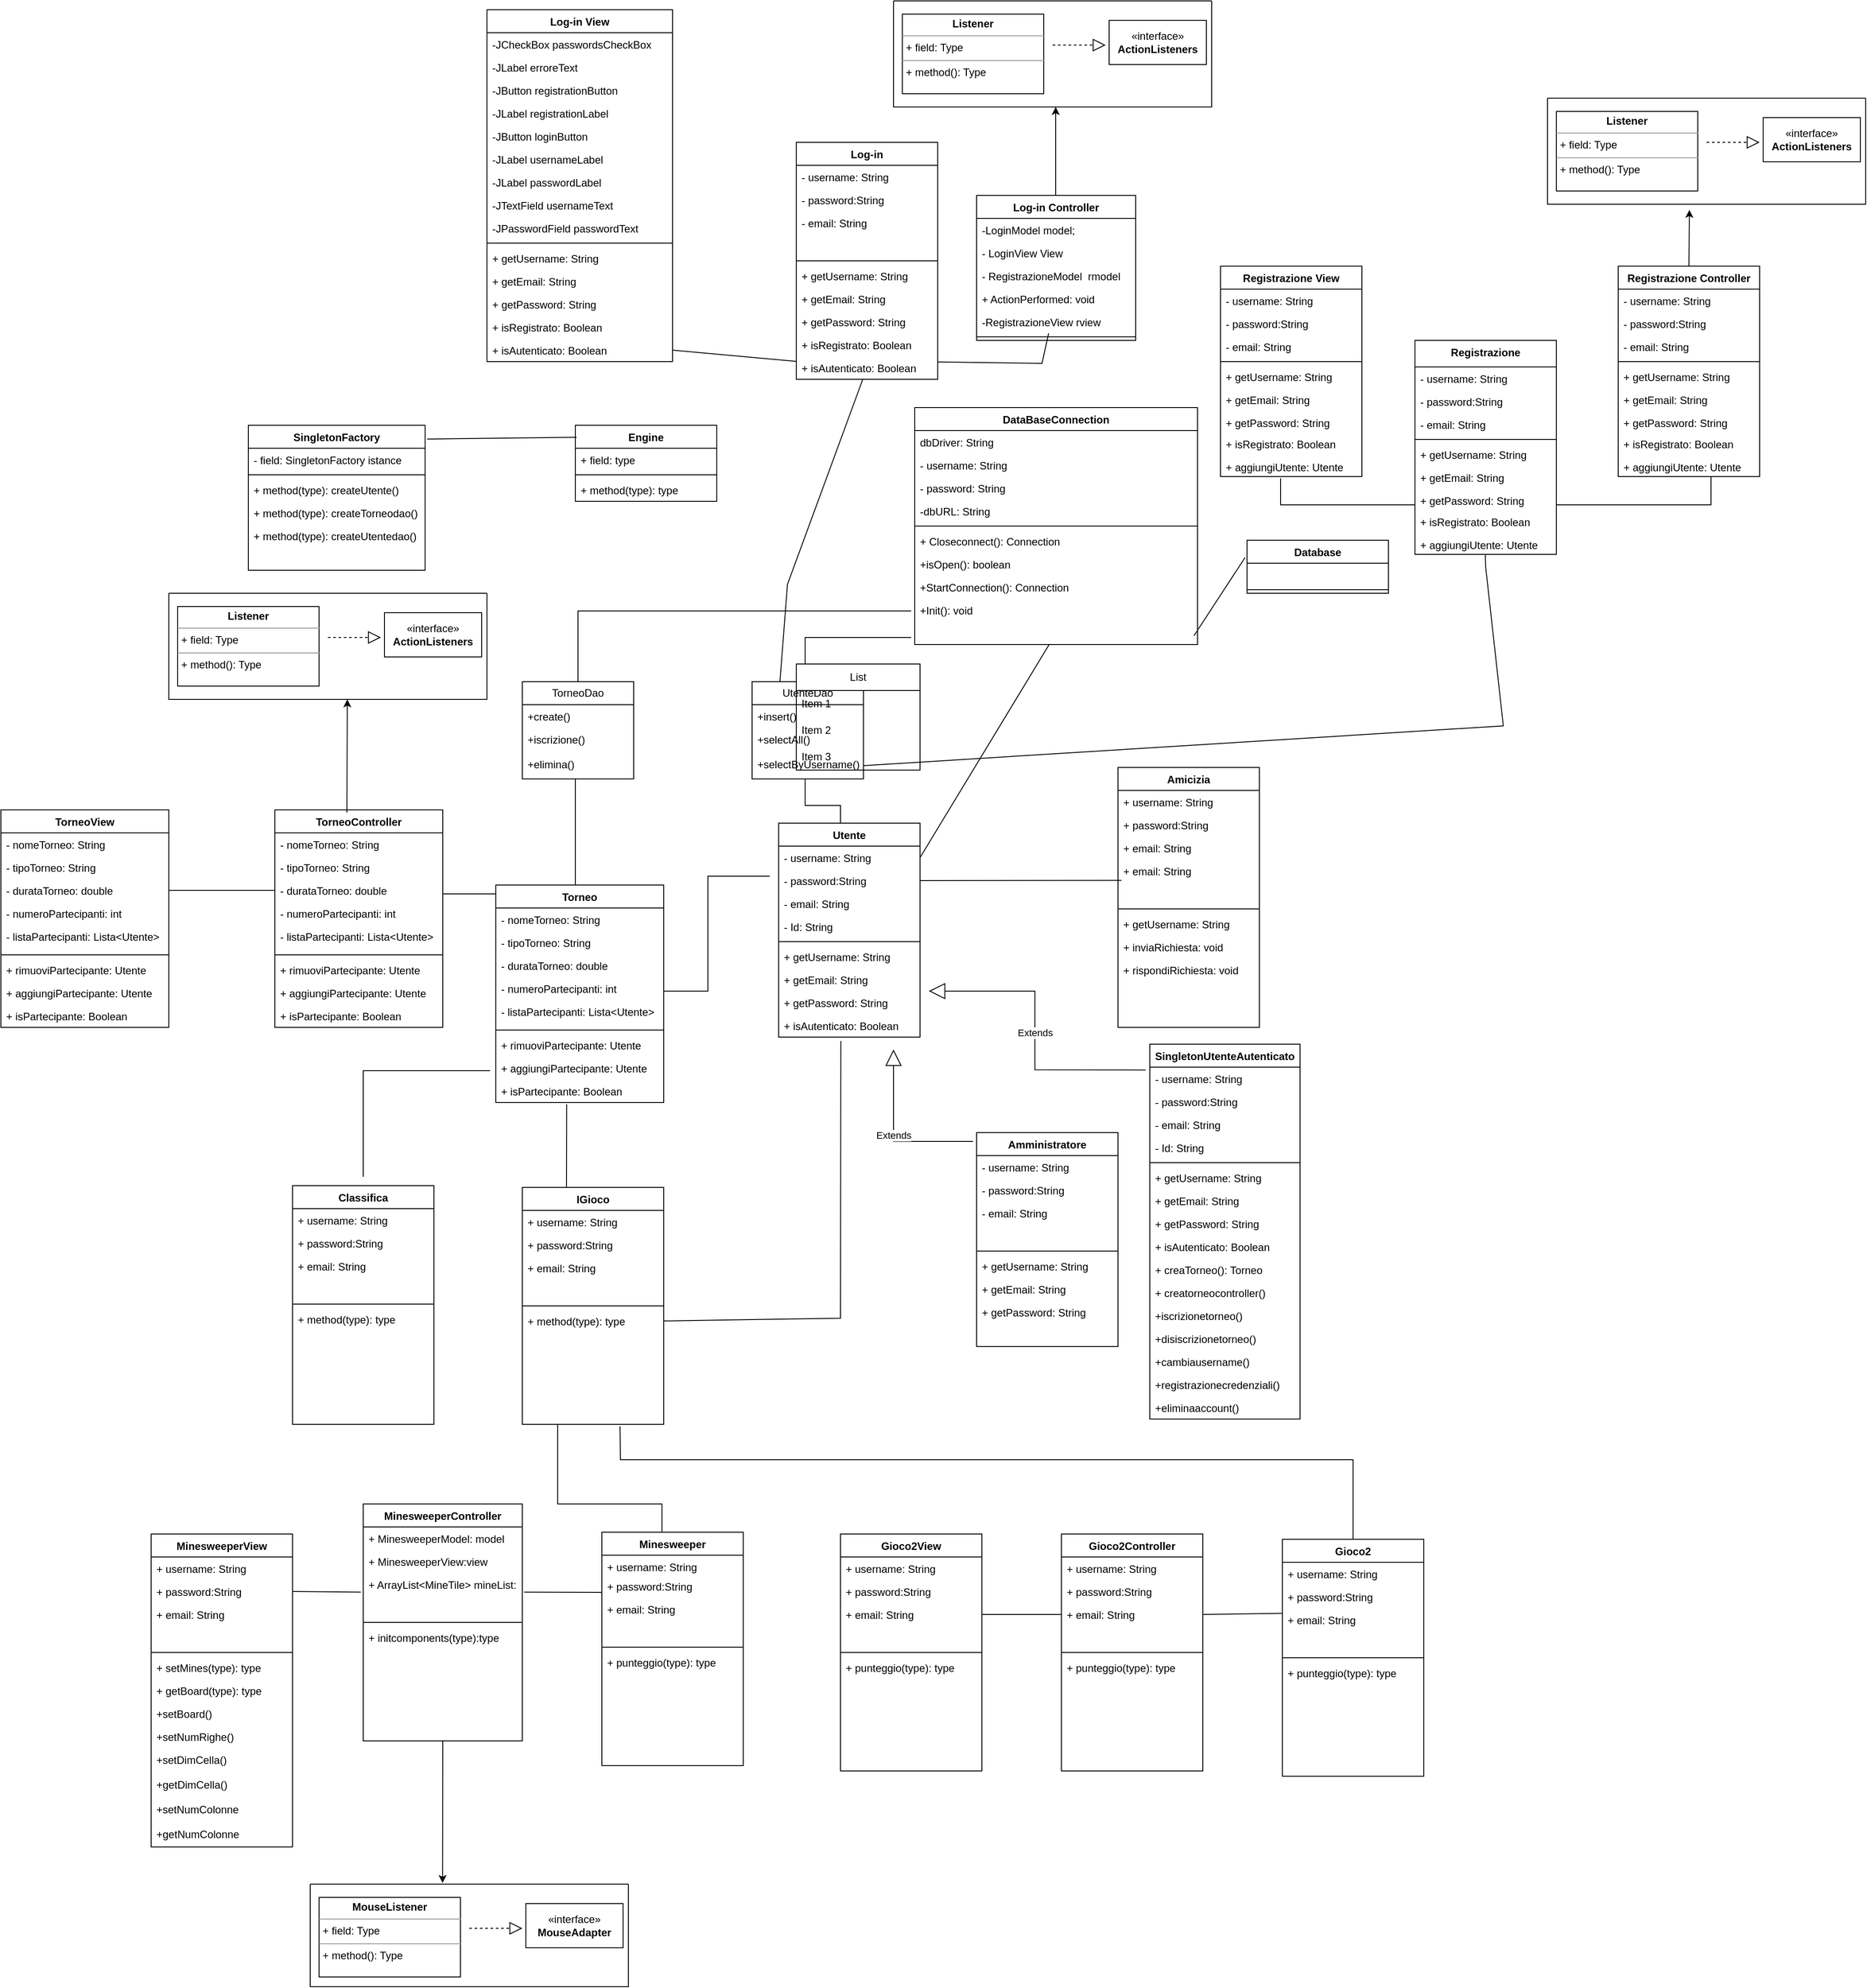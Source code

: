 <mxfile version="23.1.5" type="device">
  <diagram name="Pagina-1" id="WcoVoS_8Uvb6vfmdnaM0">
    <mxGraphModel dx="2354" dy="1606" grid="1" gridSize="10" guides="1" tooltips="1" connect="1" arrows="1" fold="1" page="1" pageScale="1" pageWidth="827" pageHeight="1169" math="0" shadow="0">
      <root>
        <mxCell id="0" />
        <mxCell id="1" parent="0" />
        <mxCell id="TIoKJHa-RuYzyu_PPog5-53" value="Torneo" style="swimlane;fontStyle=1;align=center;verticalAlign=top;childLayout=stackLayout;horizontal=1;startSize=26;horizontalStack=0;resizeParent=1;resizeParentMax=0;resizeLast=0;collapsible=1;marginBottom=0;whiteSpace=wrap;html=1;" parent="1" vertex="1">
          <mxGeometry x="-290" y="230" width="190" height="246" as="geometry" />
        </mxCell>
        <mxCell id="TIoKJHa-RuYzyu_PPog5-54" value="- nomeTorneo: String" style="text;strokeColor=none;fillColor=none;align=left;verticalAlign=top;spacingLeft=4;spacingRight=4;overflow=hidden;rotatable=0;points=[[0,0.5],[1,0.5]];portConstraint=eastwest;whiteSpace=wrap;html=1;" parent="TIoKJHa-RuYzyu_PPog5-53" vertex="1">
          <mxGeometry y="26" width="190" height="26" as="geometry" />
        </mxCell>
        <mxCell id="TIoKJHa-RuYzyu_PPog5-55" value="- tipoTorneo: String" style="text;strokeColor=none;fillColor=none;align=left;verticalAlign=top;spacingLeft=4;spacingRight=4;overflow=hidden;rotatable=0;points=[[0,0.5],[1,0.5]];portConstraint=eastwest;whiteSpace=wrap;html=1;" parent="TIoKJHa-RuYzyu_PPog5-53" vertex="1">
          <mxGeometry y="52" width="190" height="26" as="geometry" />
        </mxCell>
        <mxCell id="TIoKJHa-RuYzyu_PPog5-56" value="- durataTorneo: double" style="text;strokeColor=none;fillColor=none;align=left;verticalAlign=top;spacingLeft=4;spacingRight=4;overflow=hidden;rotatable=0;points=[[0,0.5],[1,0.5]];portConstraint=eastwest;whiteSpace=wrap;html=1;" parent="TIoKJHa-RuYzyu_PPog5-53" vertex="1">
          <mxGeometry y="78" width="190" height="26" as="geometry" />
        </mxCell>
        <mxCell id="TIoKJHa-RuYzyu_PPog5-57" value="- numeroPartecipanti: int" style="text;strokeColor=none;fillColor=none;align=left;verticalAlign=top;spacingLeft=4;spacingRight=4;overflow=hidden;rotatable=0;points=[[0,0.5],[1,0.5]];portConstraint=eastwest;whiteSpace=wrap;html=1;" parent="TIoKJHa-RuYzyu_PPog5-53" vertex="1">
          <mxGeometry y="104" width="190" height="26" as="geometry" />
        </mxCell>
        <mxCell id="cdP461XPJl0elgUnZ6md-16" value="- listaPartecipanti: Lista&amp;lt;Utente&amp;gt;" style="text;strokeColor=none;fillColor=none;align=left;verticalAlign=top;spacingLeft=4;spacingRight=4;overflow=hidden;rotatable=0;points=[[0,0.5],[1,0.5]];portConstraint=eastwest;whiteSpace=wrap;html=1;" parent="TIoKJHa-RuYzyu_PPog5-53" vertex="1">
          <mxGeometry y="130" width="190" height="30" as="geometry" />
        </mxCell>
        <mxCell id="TIoKJHa-RuYzyu_PPog5-58" value="" style="line;strokeWidth=1;fillColor=none;align=left;verticalAlign=middle;spacingTop=-1;spacingLeft=3;spacingRight=3;rotatable=0;labelPosition=right;points=[];portConstraint=eastwest;strokeColor=inherit;" parent="TIoKJHa-RuYzyu_PPog5-53" vertex="1">
          <mxGeometry y="160" width="190" height="8" as="geometry" />
        </mxCell>
        <mxCell id="TIoKJHa-RuYzyu_PPog5-60" value="+ rimuoviPartecipante: Utente" style="text;strokeColor=none;fillColor=none;align=left;verticalAlign=top;spacingLeft=4;spacingRight=4;overflow=hidden;rotatable=0;points=[[0,0.5],[1,0.5]];portConstraint=eastwest;whiteSpace=wrap;html=1;" parent="TIoKJHa-RuYzyu_PPog5-53" vertex="1">
          <mxGeometry y="168" width="190" height="26" as="geometry" />
        </mxCell>
        <mxCell id="TIoKJHa-RuYzyu_PPog5-59" value="+ aggiungiPartecipante: Utente" style="text;strokeColor=none;fillColor=none;align=left;verticalAlign=top;spacingLeft=4;spacingRight=4;overflow=hidden;rotatable=0;points=[[0,0.5],[1,0.5]];portConstraint=eastwest;whiteSpace=wrap;html=1;" parent="TIoKJHa-RuYzyu_PPog5-53" vertex="1">
          <mxGeometry y="194" width="190" height="26" as="geometry" />
        </mxCell>
        <mxCell id="TIoKJHa-RuYzyu_PPog5-61" value="+ isPartecipante: Boolean" style="text;strokeColor=none;fillColor=none;align=left;verticalAlign=top;spacingLeft=4;spacingRight=4;overflow=hidden;rotatable=0;points=[[0,0.5],[1,0.5]];portConstraint=eastwest;whiteSpace=wrap;html=1;" parent="TIoKJHa-RuYzyu_PPog5-53" vertex="1">
          <mxGeometry y="220" width="190" height="26" as="geometry" />
        </mxCell>
        <mxCell id="TIoKJHa-RuYzyu_PPog5-64" value="IGioco" style="swimlane;fontStyle=1;align=center;verticalAlign=top;childLayout=stackLayout;horizontal=1;startSize=26;horizontalStack=0;resizeParent=1;resizeParentMax=0;resizeLast=0;collapsible=1;marginBottom=0;whiteSpace=wrap;html=1;" parent="1" vertex="1">
          <mxGeometry x="-260" y="572" width="160" height="268" as="geometry" />
        </mxCell>
        <mxCell id="TIoKJHa-RuYzyu_PPog5-65" value="+ username: String" style="text;strokeColor=none;fillColor=none;align=left;verticalAlign=top;spacingLeft=4;spacingRight=4;overflow=hidden;rotatable=0;points=[[0,0.5],[1,0.5]];portConstraint=eastwest;whiteSpace=wrap;html=1;" parent="TIoKJHa-RuYzyu_PPog5-64" vertex="1">
          <mxGeometry y="26" width="160" height="26" as="geometry" />
        </mxCell>
        <mxCell id="TIoKJHa-RuYzyu_PPog5-66" value="+ password:String" style="text;strokeColor=none;fillColor=none;align=left;verticalAlign=top;spacingLeft=4;spacingRight=4;overflow=hidden;rotatable=0;points=[[0,0.5],[1,0.5]];portConstraint=eastwest;whiteSpace=wrap;html=1;" parent="TIoKJHa-RuYzyu_PPog5-64" vertex="1">
          <mxGeometry y="52" width="160" height="26" as="geometry" />
        </mxCell>
        <mxCell id="TIoKJHa-RuYzyu_PPog5-67" value="+ email: String" style="text;strokeColor=none;fillColor=none;align=left;verticalAlign=top;spacingLeft=4;spacingRight=4;overflow=hidden;rotatable=0;points=[[0,0.5],[1,0.5]];portConstraint=eastwest;whiteSpace=wrap;html=1;" parent="TIoKJHa-RuYzyu_PPog5-64" vertex="1">
          <mxGeometry y="78" width="160" height="26" as="geometry" />
        </mxCell>
        <mxCell id="TIoKJHa-RuYzyu_PPog5-68" style="text;strokeColor=none;fillColor=none;align=left;verticalAlign=top;spacingLeft=4;spacingRight=4;overflow=hidden;rotatable=0;points=[[0,0.5],[1,0.5]];portConstraint=eastwest;whiteSpace=wrap;html=1;" parent="TIoKJHa-RuYzyu_PPog5-64" vertex="1">
          <mxGeometry y="104" width="160" height="26" as="geometry" />
        </mxCell>
        <mxCell id="TIoKJHa-RuYzyu_PPog5-69" value="" style="line;strokeWidth=1;fillColor=none;align=left;verticalAlign=middle;spacingTop=-1;spacingLeft=3;spacingRight=3;rotatable=0;labelPosition=right;points=[];portConstraint=eastwest;strokeColor=inherit;" parent="TIoKJHa-RuYzyu_PPog5-64" vertex="1">
          <mxGeometry y="130" width="160" height="8" as="geometry" />
        </mxCell>
        <mxCell id="TIoKJHa-RuYzyu_PPog5-70" value="+ method(type): type" style="text;strokeColor=none;fillColor=none;align=left;verticalAlign=top;spacingLeft=4;spacingRight=4;overflow=hidden;rotatable=0;points=[[0,0.5],[1,0.5]];portConstraint=eastwest;whiteSpace=wrap;html=1;" parent="TIoKJHa-RuYzyu_PPog5-64" vertex="1">
          <mxGeometry y="138" width="160" height="26" as="geometry" />
        </mxCell>
        <mxCell id="TIoKJHa-RuYzyu_PPog5-71" style="text;strokeColor=none;fillColor=none;align=left;verticalAlign=top;spacingLeft=4;spacingRight=4;overflow=hidden;rotatable=0;points=[[0,0.5],[1,0.5]];portConstraint=eastwest;whiteSpace=wrap;html=1;" parent="TIoKJHa-RuYzyu_PPog5-64" vertex="1">
          <mxGeometry y="164" width="160" height="26" as="geometry" />
        </mxCell>
        <mxCell id="TIoKJHa-RuYzyu_PPog5-72" style="text;strokeColor=none;fillColor=none;align=left;verticalAlign=top;spacingLeft=4;spacingRight=4;overflow=hidden;rotatable=0;points=[[0,0.5],[1,0.5]];portConstraint=eastwest;whiteSpace=wrap;html=1;" parent="TIoKJHa-RuYzyu_PPog5-64" vertex="1">
          <mxGeometry y="190" width="160" height="26" as="geometry" />
        </mxCell>
        <mxCell id="TIoKJHa-RuYzyu_PPog5-73" style="text;strokeColor=none;fillColor=none;align=left;verticalAlign=top;spacingLeft=4;spacingRight=4;overflow=hidden;rotatable=0;points=[[0,0.5],[1,0.5]];portConstraint=eastwest;whiteSpace=wrap;html=1;" parent="TIoKJHa-RuYzyu_PPog5-64" vertex="1">
          <mxGeometry y="216" width="160" height="26" as="geometry" />
        </mxCell>
        <mxCell id="TIoKJHa-RuYzyu_PPog5-74" style="text;strokeColor=none;fillColor=none;align=left;verticalAlign=top;spacingLeft=4;spacingRight=4;overflow=hidden;rotatable=0;points=[[0,0.5],[1,0.5]];portConstraint=eastwest;whiteSpace=wrap;html=1;" parent="TIoKJHa-RuYzyu_PPog5-64" vertex="1">
          <mxGeometry y="242" width="160" height="26" as="geometry" />
        </mxCell>
        <mxCell id="TIoKJHa-RuYzyu_PPog5-75" value="Classifica" style="swimlane;fontStyle=1;align=center;verticalAlign=top;childLayout=stackLayout;horizontal=1;startSize=26;horizontalStack=0;resizeParent=1;resizeParentMax=0;resizeLast=0;collapsible=1;marginBottom=0;whiteSpace=wrap;html=1;" parent="1" vertex="1">
          <mxGeometry x="-520" y="570" width="160" height="270" as="geometry" />
        </mxCell>
        <mxCell id="TIoKJHa-RuYzyu_PPog5-76" value="+ username: String" style="text;strokeColor=none;fillColor=none;align=left;verticalAlign=top;spacingLeft=4;spacingRight=4;overflow=hidden;rotatable=0;points=[[0,0.5],[1,0.5]];portConstraint=eastwest;whiteSpace=wrap;html=1;" parent="TIoKJHa-RuYzyu_PPog5-75" vertex="1">
          <mxGeometry y="26" width="160" height="26" as="geometry" />
        </mxCell>
        <mxCell id="TIoKJHa-RuYzyu_PPog5-77" value="+ password:String" style="text;strokeColor=none;fillColor=none;align=left;verticalAlign=top;spacingLeft=4;spacingRight=4;overflow=hidden;rotatable=0;points=[[0,0.5],[1,0.5]];portConstraint=eastwest;whiteSpace=wrap;html=1;" parent="TIoKJHa-RuYzyu_PPog5-75" vertex="1">
          <mxGeometry y="52" width="160" height="26" as="geometry" />
        </mxCell>
        <mxCell id="TIoKJHa-RuYzyu_PPog5-78" value="+ email: String" style="text;strokeColor=none;fillColor=none;align=left;verticalAlign=top;spacingLeft=4;spacingRight=4;overflow=hidden;rotatable=0;points=[[0,0.5],[1,0.5]];portConstraint=eastwest;whiteSpace=wrap;html=1;" parent="TIoKJHa-RuYzyu_PPog5-75" vertex="1">
          <mxGeometry y="78" width="160" height="26" as="geometry" />
        </mxCell>
        <mxCell id="TIoKJHa-RuYzyu_PPog5-79" style="text;strokeColor=none;fillColor=none;align=left;verticalAlign=top;spacingLeft=4;spacingRight=4;overflow=hidden;rotatable=0;points=[[0,0.5],[1,0.5]];portConstraint=eastwest;whiteSpace=wrap;html=1;" parent="TIoKJHa-RuYzyu_PPog5-75" vertex="1">
          <mxGeometry y="104" width="160" height="26" as="geometry" />
        </mxCell>
        <mxCell id="TIoKJHa-RuYzyu_PPog5-80" value="" style="line;strokeWidth=1;fillColor=none;align=left;verticalAlign=middle;spacingTop=-1;spacingLeft=3;spacingRight=3;rotatable=0;labelPosition=right;points=[];portConstraint=eastwest;strokeColor=inherit;" parent="TIoKJHa-RuYzyu_PPog5-75" vertex="1">
          <mxGeometry y="130" width="160" height="8" as="geometry" />
        </mxCell>
        <mxCell id="TIoKJHa-RuYzyu_PPog5-81" value="+ method(type): type" style="text;strokeColor=none;fillColor=none;align=left;verticalAlign=top;spacingLeft=4;spacingRight=4;overflow=hidden;rotatable=0;points=[[0,0.5],[1,0.5]];portConstraint=eastwest;whiteSpace=wrap;html=1;" parent="TIoKJHa-RuYzyu_PPog5-75" vertex="1">
          <mxGeometry y="138" width="160" height="26" as="geometry" />
        </mxCell>
        <mxCell id="TIoKJHa-RuYzyu_PPog5-82" style="text;strokeColor=none;fillColor=none;align=left;verticalAlign=top;spacingLeft=4;spacingRight=4;overflow=hidden;rotatable=0;points=[[0,0.5],[1,0.5]];portConstraint=eastwest;whiteSpace=wrap;html=1;" parent="TIoKJHa-RuYzyu_PPog5-75" vertex="1">
          <mxGeometry y="164" width="160" height="26" as="geometry" />
        </mxCell>
        <mxCell id="TIoKJHa-RuYzyu_PPog5-83" style="text;strokeColor=none;fillColor=none;align=left;verticalAlign=top;spacingLeft=4;spacingRight=4;overflow=hidden;rotatable=0;points=[[0,0.5],[1,0.5]];portConstraint=eastwest;whiteSpace=wrap;html=1;" parent="TIoKJHa-RuYzyu_PPog5-75" vertex="1">
          <mxGeometry y="190" width="160" height="26" as="geometry" />
        </mxCell>
        <mxCell id="TIoKJHa-RuYzyu_PPog5-84" style="text;strokeColor=none;fillColor=none;align=left;verticalAlign=top;spacingLeft=4;spacingRight=4;overflow=hidden;rotatable=0;points=[[0,0.5],[1,0.5]];portConstraint=eastwest;whiteSpace=wrap;html=1;" parent="TIoKJHa-RuYzyu_PPog5-75" vertex="1">
          <mxGeometry y="216" width="160" height="26" as="geometry" />
        </mxCell>
        <mxCell id="TIoKJHa-RuYzyu_PPog5-85" style="text;strokeColor=none;fillColor=none;align=left;verticalAlign=top;spacingLeft=4;spacingRight=4;overflow=hidden;rotatable=0;points=[[0,0.5],[1,0.5]];portConstraint=eastwest;whiteSpace=wrap;html=1;" parent="TIoKJHa-RuYzyu_PPog5-75" vertex="1">
          <mxGeometry y="242" width="160" height="28" as="geometry" />
        </mxCell>
        <mxCell id="TIoKJHa-RuYzyu_PPog5-86" value="" style="endArrow=none;endFill=0;endSize=24;html=1;rounded=0;exitX=0.422;exitY=1.077;exitDx=0;exitDy=0;exitPerimeter=0;" parent="1" source="TIoKJHa-RuYzyu_PPog5-61" edge="1">
          <mxGeometry width="160" relative="1" as="geometry">
            <mxPoint x="-210" y="490" as="sourcePoint" />
            <mxPoint x="-210" y="572" as="targetPoint" />
          </mxGeometry>
        </mxCell>
        <mxCell id="TIoKJHa-RuYzyu_PPog5-87" value="Amicizia" style="swimlane;fontStyle=1;align=center;verticalAlign=top;childLayout=stackLayout;horizontal=1;startSize=26;horizontalStack=0;resizeParent=1;resizeParentMax=0;resizeLast=0;collapsible=1;marginBottom=0;whiteSpace=wrap;html=1;" parent="1" vertex="1">
          <mxGeometry x="414" y="97" width="160" height="294" as="geometry" />
        </mxCell>
        <mxCell id="TIoKJHa-RuYzyu_PPog5-88" value="+ username: String" style="text;strokeColor=none;fillColor=none;align=left;verticalAlign=top;spacingLeft=4;spacingRight=4;overflow=hidden;rotatable=0;points=[[0,0.5],[1,0.5]];portConstraint=eastwest;whiteSpace=wrap;html=1;" parent="TIoKJHa-RuYzyu_PPog5-87" vertex="1">
          <mxGeometry y="26" width="160" height="26" as="geometry" />
        </mxCell>
        <mxCell id="TIoKJHa-RuYzyu_PPog5-89" value="+ password:String" style="text;strokeColor=none;fillColor=none;align=left;verticalAlign=top;spacingLeft=4;spacingRight=4;overflow=hidden;rotatable=0;points=[[0,0.5],[1,0.5]];portConstraint=eastwest;whiteSpace=wrap;html=1;" parent="TIoKJHa-RuYzyu_PPog5-87" vertex="1">
          <mxGeometry y="52" width="160" height="26" as="geometry" />
        </mxCell>
        <mxCell id="EE0c-RfA2AvXOGyP-h81-1" value="+ email: String" style="text;strokeColor=none;fillColor=none;align=left;verticalAlign=top;spacingLeft=4;spacingRight=4;overflow=hidden;rotatable=0;points=[[0,0.5],[1,0.5]];portConstraint=eastwest;whiteSpace=wrap;html=1;" parent="TIoKJHa-RuYzyu_PPog5-87" vertex="1">
          <mxGeometry y="78" width="160" height="26" as="geometry" />
        </mxCell>
        <mxCell id="TIoKJHa-RuYzyu_PPog5-90" value="+ email: String" style="text;strokeColor=none;fillColor=none;align=left;verticalAlign=top;spacingLeft=4;spacingRight=4;overflow=hidden;rotatable=0;points=[[0,0.5],[1,0.5]];portConstraint=eastwest;whiteSpace=wrap;html=1;" parent="TIoKJHa-RuYzyu_PPog5-87" vertex="1">
          <mxGeometry y="104" width="160" height="26" as="geometry" />
        </mxCell>
        <mxCell id="TIoKJHa-RuYzyu_PPog5-91" style="text;strokeColor=none;fillColor=none;align=left;verticalAlign=top;spacingLeft=4;spacingRight=4;overflow=hidden;rotatable=0;points=[[0,0.5],[1,0.5]];portConstraint=eastwest;whiteSpace=wrap;html=1;" parent="TIoKJHa-RuYzyu_PPog5-87" vertex="1">
          <mxGeometry y="130" width="160" height="26" as="geometry" />
        </mxCell>
        <mxCell id="TIoKJHa-RuYzyu_PPog5-92" value="" style="line;strokeWidth=1;fillColor=none;align=left;verticalAlign=middle;spacingTop=-1;spacingLeft=3;spacingRight=3;rotatable=0;labelPosition=right;points=[];portConstraint=eastwest;strokeColor=inherit;" parent="TIoKJHa-RuYzyu_PPog5-87" vertex="1">
          <mxGeometry y="156" width="160" height="8" as="geometry" />
        </mxCell>
        <mxCell id="TIoKJHa-RuYzyu_PPog5-93" value="+ getUsername: String" style="text;strokeColor=none;fillColor=none;align=left;verticalAlign=top;spacingLeft=4;spacingRight=4;overflow=hidden;rotatable=0;points=[[0,0.5],[1,0.5]];portConstraint=eastwest;whiteSpace=wrap;html=1;" parent="TIoKJHa-RuYzyu_PPog5-87" vertex="1">
          <mxGeometry y="164" width="160" height="26" as="geometry" />
        </mxCell>
        <mxCell id="TIoKJHa-RuYzyu_PPog5-94" value="+ inviaRichiesta: void" style="text;strokeColor=none;fillColor=none;align=left;verticalAlign=top;spacingLeft=4;spacingRight=4;overflow=hidden;rotatable=0;points=[[0,0.5],[1,0.5]];portConstraint=eastwest;whiteSpace=wrap;html=1;" parent="TIoKJHa-RuYzyu_PPog5-87" vertex="1">
          <mxGeometry y="190" width="160" height="26" as="geometry" />
        </mxCell>
        <mxCell id="TIoKJHa-RuYzyu_PPog5-95" value="+ rispondiRichiesta: void" style="text;strokeColor=none;fillColor=none;align=left;verticalAlign=top;spacingLeft=4;spacingRight=4;overflow=hidden;rotatable=0;points=[[0,0.5],[1,0.5]];portConstraint=eastwest;whiteSpace=wrap;html=1;" parent="TIoKJHa-RuYzyu_PPog5-87" vertex="1">
          <mxGeometry y="216" width="160" height="26" as="geometry" />
        </mxCell>
        <mxCell id="TIoKJHa-RuYzyu_PPog5-96" style="text;strokeColor=none;fillColor=none;align=left;verticalAlign=top;spacingLeft=4;spacingRight=4;overflow=hidden;rotatable=0;points=[[0,0.5],[1,0.5]];portConstraint=eastwest;whiteSpace=wrap;html=1;" parent="TIoKJHa-RuYzyu_PPog5-87" vertex="1">
          <mxGeometry y="242" width="160" height="26" as="geometry" />
        </mxCell>
        <mxCell id="TIoKJHa-RuYzyu_PPog5-97" style="text;strokeColor=none;fillColor=none;align=left;verticalAlign=top;spacingLeft=4;spacingRight=4;overflow=hidden;rotatable=0;points=[[0,0.5],[1,0.5]];portConstraint=eastwest;whiteSpace=wrap;html=1;" parent="TIoKJHa-RuYzyu_PPog5-87" vertex="1">
          <mxGeometry y="268" width="160" height="26" as="geometry" />
        </mxCell>
        <mxCell id="TIoKJHa-RuYzyu_PPog5-98" value="" style="endArrow=none;endFill=0;html=1;rounded=0;exitX=1;exitY=0.5;exitDx=0;exitDy=0;entryX=0.025;entryY=-0.087;entryDx=0;entryDy=0;entryPerimeter=0;" parent="1" source="cdP461XPJl0elgUnZ6md-20" target="TIoKJHa-RuYzyu_PPog5-91" edge="1">
          <mxGeometry width="160" relative="1" as="geometry">
            <mxPoint x="200" y="230" as="sourcePoint" />
            <mxPoint x="410" y="225" as="targetPoint" />
          </mxGeometry>
        </mxCell>
        <mxCell id="TIoKJHa-RuYzyu_PPog5-102" value="" style="endArrow=none;endFill=0;endSize=24;html=1;rounded=0;exitX=-0.034;exitY=0.615;exitDx=0;exitDy=0;exitPerimeter=0;" parent="1" source="TIoKJHa-RuYzyu_PPog5-59" edge="1">
          <mxGeometry width="160" relative="1" as="geometry">
            <mxPoint x="-290" y="480" as="sourcePoint" />
            <mxPoint x="-440" y="560" as="targetPoint" />
            <Array as="points">
              <mxPoint x="-440" y="440" />
              <mxPoint x="-440" y="480" />
            </Array>
          </mxGeometry>
        </mxCell>
        <mxCell id="TIoKJHa-RuYzyu_PPog5-105" value="" style="endArrow=none;endFill=0;endSize=24;html=1;rounded=0;exitX=0.44;exitY=1.169;exitDx=0;exitDy=0;exitPerimeter=0;entryX=1;entryY=0.5;entryDx=0;entryDy=0;" parent="1" source="cdP461XPJl0elgUnZ6md-27" target="TIoKJHa-RuYzyu_PPog5-70" edge="1">
          <mxGeometry width="160" relative="1" as="geometry">
            <mxPoint x="100.08" y="420.012" as="sourcePoint" />
            <mxPoint x="-90" y="720" as="targetPoint" />
            <Array as="points">
              <mxPoint x="100" y="720" />
            </Array>
          </mxGeometry>
        </mxCell>
        <mxCell id="TIoKJHa-RuYzyu_PPog5-106" value="Amministratore" style="swimlane;fontStyle=1;align=center;verticalAlign=top;childLayout=stackLayout;horizontal=1;startSize=26;horizontalStack=0;resizeParent=1;resizeParentMax=0;resizeLast=0;collapsible=1;marginBottom=0;whiteSpace=wrap;html=1;" parent="1" vertex="1">
          <mxGeometry x="254" y="510" width="160" height="242" as="geometry" />
        </mxCell>
        <mxCell id="TIoKJHa-RuYzyu_PPog5-107" value="- username: String" style="text;strokeColor=none;fillColor=none;align=left;verticalAlign=top;spacingLeft=4;spacingRight=4;overflow=hidden;rotatable=0;points=[[0,0.5],[1,0.5]];portConstraint=eastwest;whiteSpace=wrap;html=1;" parent="TIoKJHa-RuYzyu_PPog5-106" vertex="1">
          <mxGeometry y="26" width="160" height="26" as="geometry" />
        </mxCell>
        <mxCell id="TIoKJHa-RuYzyu_PPog5-108" value="- password:String" style="text;strokeColor=none;fillColor=none;align=left;verticalAlign=top;spacingLeft=4;spacingRight=4;overflow=hidden;rotatable=0;points=[[0,0.5],[1,0.5]];portConstraint=eastwest;whiteSpace=wrap;html=1;" parent="TIoKJHa-RuYzyu_PPog5-106" vertex="1">
          <mxGeometry y="52" width="160" height="26" as="geometry" />
        </mxCell>
        <mxCell id="TIoKJHa-RuYzyu_PPog5-109" value="- email: String" style="text;strokeColor=none;fillColor=none;align=left;verticalAlign=top;spacingLeft=4;spacingRight=4;overflow=hidden;rotatable=0;points=[[0,0.5],[1,0.5]];portConstraint=eastwest;whiteSpace=wrap;html=1;" parent="TIoKJHa-RuYzyu_PPog5-106" vertex="1">
          <mxGeometry y="78" width="160" height="26" as="geometry" />
        </mxCell>
        <mxCell id="TIoKJHa-RuYzyu_PPog5-110" style="text;strokeColor=none;fillColor=none;align=left;verticalAlign=top;spacingLeft=4;spacingRight=4;overflow=hidden;rotatable=0;points=[[0,0.5],[1,0.5]];portConstraint=eastwest;whiteSpace=wrap;html=1;" parent="TIoKJHa-RuYzyu_PPog5-106" vertex="1">
          <mxGeometry y="104" width="160" height="26" as="geometry" />
        </mxCell>
        <mxCell id="TIoKJHa-RuYzyu_PPog5-111" value="" style="line;strokeWidth=1;fillColor=none;align=left;verticalAlign=middle;spacingTop=-1;spacingLeft=3;spacingRight=3;rotatable=0;labelPosition=right;points=[];portConstraint=eastwest;strokeColor=inherit;" parent="TIoKJHa-RuYzyu_PPog5-106" vertex="1">
          <mxGeometry y="130" width="160" height="8" as="geometry" />
        </mxCell>
        <mxCell id="TIoKJHa-RuYzyu_PPog5-112" value="+ getUsername: String" style="text;strokeColor=none;fillColor=none;align=left;verticalAlign=top;spacingLeft=4;spacingRight=4;overflow=hidden;rotatable=0;points=[[0,0.5],[1,0.5]];portConstraint=eastwest;whiteSpace=wrap;html=1;" parent="TIoKJHa-RuYzyu_PPog5-106" vertex="1">
          <mxGeometry y="138" width="160" height="26" as="geometry" />
        </mxCell>
        <mxCell id="TIoKJHa-RuYzyu_PPog5-113" value="+ getEmail: String" style="text;strokeColor=none;fillColor=none;align=left;verticalAlign=top;spacingLeft=4;spacingRight=4;overflow=hidden;rotatable=0;points=[[0,0.5],[1,0.5]];portConstraint=eastwest;whiteSpace=wrap;html=1;" parent="TIoKJHa-RuYzyu_PPog5-106" vertex="1">
          <mxGeometry y="164" width="160" height="26" as="geometry" />
        </mxCell>
        <mxCell id="TIoKJHa-RuYzyu_PPog5-114" value="+ getPassword: String" style="text;strokeColor=none;fillColor=none;align=left;verticalAlign=top;spacingLeft=4;spacingRight=4;overflow=hidden;rotatable=0;points=[[0,0.5],[1,0.5]];portConstraint=eastwest;whiteSpace=wrap;html=1;" parent="TIoKJHa-RuYzyu_PPog5-106" vertex="1">
          <mxGeometry y="190" width="160" height="26" as="geometry" />
        </mxCell>
        <mxCell id="TIoKJHa-RuYzyu_PPog5-116" style="text;strokeColor=none;fillColor=none;align=left;verticalAlign=top;spacingLeft=4;spacingRight=4;overflow=hidden;rotatable=0;points=[[0,0.5],[1,0.5]];portConstraint=eastwest;whiteSpace=wrap;html=1;" parent="TIoKJHa-RuYzyu_PPog5-106" vertex="1">
          <mxGeometry y="216" width="160" height="26" as="geometry" />
        </mxCell>
        <mxCell id="TIoKJHa-RuYzyu_PPog5-118" value="Log-in" style="swimlane;fontStyle=1;align=center;verticalAlign=top;childLayout=stackLayout;horizontal=1;startSize=26;horizontalStack=0;resizeParent=1;resizeParentMax=0;resizeLast=0;collapsible=1;marginBottom=0;whiteSpace=wrap;html=1;" parent="1" vertex="1">
          <mxGeometry x="50" y="-610" width="160" height="268" as="geometry" />
        </mxCell>
        <mxCell id="TIoKJHa-RuYzyu_PPog5-119" value="- username: String" style="text;strokeColor=none;fillColor=none;align=left;verticalAlign=top;spacingLeft=4;spacingRight=4;overflow=hidden;rotatable=0;points=[[0,0.5],[1,0.5]];portConstraint=eastwest;whiteSpace=wrap;html=1;" parent="TIoKJHa-RuYzyu_PPog5-118" vertex="1">
          <mxGeometry y="26" width="160" height="26" as="geometry" />
        </mxCell>
        <mxCell id="TIoKJHa-RuYzyu_PPog5-120" value="- password:String" style="text;strokeColor=none;fillColor=none;align=left;verticalAlign=top;spacingLeft=4;spacingRight=4;overflow=hidden;rotatable=0;points=[[0,0.5],[1,0.5]];portConstraint=eastwest;whiteSpace=wrap;html=1;" parent="TIoKJHa-RuYzyu_PPog5-118" vertex="1">
          <mxGeometry y="52" width="160" height="26" as="geometry" />
        </mxCell>
        <mxCell id="TIoKJHa-RuYzyu_PPog5-121" value="- email: String" style="text;strokeColor=none;fillColor=none;align=left;verticalAlign=top;spacingLeft=4;spacingRight=4;overflow=hidden;rotatable=0;points=[[0,0.5],[1,0.5]];portConstraint=eastwest;whiteSpace=wrap;html=1;" parent="TIoKJHa-RuYzyu_PPog5-118" vertex="1">
          <mxGeometry y="78" width="160" height="26" as="geometry" />
        </mxCell>
        <mxCell id="TIoKJHa-RuYzyu_PPog5-122" style="text;strokeColor=none;fillColor=none;align=left;verticalAlign=top;spacingLeft=4;spacingRight=4;overflow=hidden;rotatable=0;points=[[0,0.5],[1,0.5]];portConstraint=eastwest;whiteSpace=wrap;html=1;" parent="TIoKJHa-RuYzyu_PPog5-118" vertex="1">
          <mxGeometry y="104" width="160" height="26" as="geometry" />
        </mxCell>
        <mxCell id="TIoKJHa-RuYzyu_PPog5-123" value="" style="line;strokeWidth=1;fillColor=none;align=left;verticalAlign=middle;spacingTop=-1;spacingLeft=3;spacingRight=3;rotatable=0;labelPosition=right;points=[];portConstraint=eastwest;strokeColor=inherit;" parent="TIoKJHa-RuYzyu_PPog5-118" vertex="1">
          <mxGeometry y="130" width="160" height="8" as="geometry" />
        </mxCell>
        <mxCell id="TIoKJHa-RuYzyu_PPog5-124" value="+ getUsername: String" style="text;strokeColor=none;fillColor=none;align=left;verticalAlign=top;spacingLeft=4;spacingRight=4;overflow=hidden;rotatable=0;points=[[0,0.5],[1,0.5]];portConstraint=eastwest;whiteSpace=wrap;html=1;" parent="TIoKJHa-RuYzyu_PPog5-118" vertex="1">
          <mxGeometry y="138" width="160" height="26" as="geometry" />
        </mxCell>
        <mxCell id="TIoKJHa-RuYzyu_PPog5-125" value="+ getEmail: String" style="text;strokeColor=none;fillColor=none;align=left;verticalAlign=top;spacingLeft=4;spacingRight=4;overflow=hidden;rotatable=0;points=[[0,0.5],[1,0.5]];portConstraint=eastwest;whiteSpace=wrap;html=1;" parent="TIoKJHa-RuYzyu_PPog5-118" vertex="1">
          <mxGeometry y="164" width="160" height="26" as="geometry" />
        </mxCell>
        <mxCell id="TIoKJHa-RuYzyu_PPog5-126" value="+ getPassword: String" style="text;strokeColor=none;fillColor=none;align=left;verticalAlign=top;spacingLeft=4;spacingRight=4;overflow=hidden;rotatable=0;points=[[0,0.5],[1,0.5]];portConstraint=eastwest;whiteSpace=wrap;html=1;" parent="TIoKJHa-RuYzyu_PPog5-118" vertex="1">
          <mxGeometry y="190" width="160" height="26" as="geometry" />
        </mxCell>
        <mxCell id="TIoKJHa-RuYzyu_PPog5-128" value="+ isRegistrato: Boolean" style="text;strokeColor=none;fillColor=none;align=left;verticalAlign=top;spacingLeft=4;spacingRight=4;overflow=hidden;rotatable=0;points=[[0,0.5],[1,0.5]];portConstraint=eastwest;whiteSpace=wrap;html=1;" parent="TIoKJHa-RuYzyu_PPog5-118" vertex="1">
          <mxGeometry y="216" width="160" height="26" as="geometry" />
        </mxCell>
        <mxCell id="TIoKJHa-RuYzyu_PPog5-127" value="+ isAutenticato: Boolean" style="text;strokeColor=none;fillColor=none;align=left;verticalAlign=top;spacingLeft=4;spacingRight=4;overflow=hidden;rotatable=0;points=[[0,0.5],[1,0.5]];portConstraint=eastwest;whiteSpace=wrap;html=1;" parent="TIoKJHa-RuYzyu_PPog5-118" vertex="1">
          <mxGeometry y="242" width="160" height="26" as="geometry" />
        </mxCell>
        <mxCell id="TIoKJHa-RuYzyu_PPog5-129" value="Registrazione&lt;br&gt;" style="swimlane;fontStyle=1;align=center;verticalAlign=top;childLayout=stackLayout;horizontal=1;startSize=30;horizontalStack=0;resizeParent=1;resizeParentMax=0;resizeLast=0;collapsible=1;marginBottom=0;whiteSpace=wrap;html=1;" parent="1" vertex="1">
          <mxGeometry x="750" y="-386" width="160" height="242" as="geometry" />
        </mxCell>
        <mxCell id="TIoKJHa-RuYzyu_PPog5-130" value="- username: String" style="text;strokeColor=none;fillColor=none;align=left;verticalAlign=top;spacingLeft=4;spacingRight=4;overflow=hidden;rotatable=0;points=[[0,0.5],[1,0.5]];portConstraint=eastwest;whiteSpace=wrap;html=1;" parent="TIoKJHa-RuYzyu_PPog5-129" vertex="1">
          <mxGeometry y="30" width="160" height="26" as="geometry" />
        </mxCell>
        <mxCell id="TIoKJHa-RuYzyu_PPog5-131" value="- password:String" style="text;strokeColor=none;fillColor=none;align=left;verticalAlign=top;spacingLeft=4;spacingRight=4;overflow=hidden;rotatable=0;points=[[0,0.5],[1,0.5]];portConstraint=eastwest;whiteSpace=wrap;html=1;" parent="TIoKJHa-RuYzyu_PPog5-129" vertex="1">
          <mxGeometry y="56" width="160" height="26" as="geometry" />
        </mxCell>
        <mxCell id="TIoKJHa-RuYzyu_PPog5-132" value="- email: String" style="text;strokeColor=none;fillColor=none;align=left;verticalAlign=top;spacingLeft=4;spacingRight=4;overflow=hidden;rotatable=0;points=[[0,0.5],[1,0.5]];portConstraint=eastwest;whiteSpace=wrap;html=1;" parent="TIoKJHa-RuYzyu_PPog5-129" vertex="1">
          <mxGeometry y="82" width="160" height="26" as="geometry" />
        </mxCell>
        <mxCell id="TIoKJHa-RuYzyu_PPog5-134" value="" style="line;strokeWidth=1;fillColor=none;align=left;verticalAlign=middle;spacingTop=-1;spacingLeft=3;spacingRight=3;rotatable=0;labelPosition=right;points=[];portConstraint=eastwest;strokeColor=inherit;" parent="TIoKJHa-RuYzyu_PPog5-129" vertex="1">
          <mxGeometry y="108" width="160" height="8" as="geometry" />
        </mxCell>
        <mxCell id="TIoKJHa-RuYzyu_PPog5-135" value="+ getUsername: String" style="text;strokeColor=none;fillColor=none;align=left;verticalAlign=top;spacingLeft=4;spacingRight=4;overflow=hidden;rotatable=0;points=[[0,0.5],[1,0.5]];portConstraint=eastwest;whiteSpace=wrap;html=1;" parent="TIoKJHa-RuYzyu_PPog5-129" vertex="1">
          <mxGeometry y="116" width="160" height="26" as="geometry" />
        </mxCell>
        <mxCell id="TIoKJHa-RuYzyu_PPog5-136" value="+ getEmail: String" style="text;strokeColor=none;fillColor=none;align=left;verticalAlign=top;spacingLeft=4;spacingRight=4;overflow=hidden;rotatable=0;points=[[0,0.5],[1,0.5]];portConstraint=eastwest;whiteSpace=wrap;html=1;" parent="TIoKJHa-RuYzyu_PPog5-129" vertex="1">
          <mxGeometry y="142" width="160" height="26" as="geometry" />
        </mxCell>
        <mxCell id="TIoKJHa-RuYzyu_PPog5-137" value="+ getPassword: String" style="text;strokeColor=none;fillColor=none;align=left;verticalAlign=top;spacingLeft=4;spacingRight=4;overflow=hidden;rotatable=0;points=[[0,0.5],[1,0.5]];portConstraint=eastwest;whiteSpace=wrap;html=1;" parent="TIoKJHa-RuYzyu_PPog5-129" vertex="1">
          <mxGeometry y="168" width="160" height="24" as="geometry" />
        </mxCell>
        <mxCell id="TIoKJHa-RuYzyu_PPog5-139" value="+ isRegistrato: Boolean" style="text;strokeColor=none;fillColor=none;align=left;verticalAlign=top;spacingLeft=4;spacingRight=4;overflow=hidden;rotatable=0;points=[[0,0.5],[1,0.5]];portConstraint=eastwest;whiteSpace=wrap;html=1;" parent="TIoKJHa-RuYzyu_PPog5-129" vertex="1">
          <mxGeometry y="192" width="160" height="26" as="geometry" />
        </mxCell>
        <mxCell id="cdP461XPJl0elgUnZ6md-15" value="+ aggiungiUtente: Utente" style="text;strokeColor=none;fillColor=none;align=left;verticalAlign=top;spacingLeft=4;spacingRight=4;overflow=hidden;rotatable=0;points=[[0,0.5],[1,0.5]];portConstraint=eastwest;whiteSpace=wrap;html=1;" parent="TIoKJHa-RuYzyu_PPog5-129" vertex="1">
          <mxGeometry y="218" width="160" height="24" as="geometry" />
        </mxCell>
        <mxCell id="TIoKJHa-RuYzyu_PPog5-141" value="DataBaseConnection" style="swimlane;fontStyle=1;align=center;verticalAlign=top;childLayout=stackLayout;horizontal=1;startSize=26;horizontalStack=0;resizeParent=1;resizeParentMax=0;resizeLast=0;collapsible=1;marginBottom=0;whiteSpace=wrap;html=1;" parent="1" vertex="1">
          <mxGeometry x="184" y="-310" width="320" height="268" as="geometry" />
        </mxCell>
        <mxCell id="TIoKJHa-RuYzyu_PPog5-177" value="dbDriver: String" style="text;strokeColor=none;fillColor=none;align=left;verticalAlign=top;spacingLeft=4;spacingRight=4;overflow=hidden;rotatable=0;points=[[0,0.5],[1,0.5]];portConstraint=eastwest;whiteSpace=wrap;html=1;" parent="TIoKJHa-RuYzyu_PPog5-141" vertex="1">
          <mxGeometry y="26" width="320" height="26" as="geometry" />
        </mxCell>
        <mxCell id="TIoKJHa-RuYzyu_PPog5-142" value="- username: String" style="text;strokeColor=none;fillColor=none;align=left;verticalAlign=top;spacingLeft=4;spacingRight=4;overflow=hidden;rotatable=0;points=[[0,0.5],[1,0.5]];portConstraint=eastwest;whiteSpace=wrap;html=1;" parent="TIoKJHa-RuYzyu_PPog5-141" vertex="1">
          <mxGeometry y="52" width="320" height="26" as="geometry" />
        </mxCell>
        <mxCell id="TIoKJHa-RuYzyu_PPog5-176" value="- password: String&lt;br&gt;&lt;div&gt;&lt;br/&gt;&lt;/div&gt;" style="text;strokeColor=none;fillColor=none;align=left;verticalAlign=top;spacingLeft=4;spacingRight=4;overflow=hidden;rotatable=0;points=[[0,0.5],[1,0.5]];portConstraint=eastwest;whiteSpace=wrap;html=1;" parent="TIoKJHa-RuYzyu_PPog5-141" vertex="1">
          <mxGeometry y="78" width="320" height="26" as="geometry" />
        </mxCell>
        <mxCell id="TIoKJHa-RuYzyu_PPog5-175" value="-dbURL: String" style="text;strokeColor=none;fillColor=none;align=left;verticalAlign=top;spacingLeft=4;spacingRight=4;overflow=hidden;rotatable=0;points=[[0,0.5],[1,0.5]];portConstraint=eastwest;whiteSpace=wrap;html=1;" parent="TIoKJHa-RuYzyu_PPog5-141" vertex="1">
          <mxGeometry y="104" width="320" height="26" as="geometry" />
        </mxCell>
        <mxCell id="TIoKJHa-RuYzyu_PPog5-143" value="" style="line;strokeWidth=1;fillColor=none;align=left;verticalAlign=middle;spacingTop=-1;spacingLeft=3;spacingRight=3;rotatable=0;labelPosition=right;points=[];portConstraint=eastwest;strokeColor=inherit;" parent="TIoKJHa-RuYzyu_PPog5-141" vertex="1">
          <mxGeometry y="130" width="320" height="8" as="geometry" />
        </mxCell>
        <mxCell id="TIoKJHa-RuYzyu_PPog5-144" value="+ Closeconnect(): Connection" style="text;strokeColor=none;fillColor=none;align=left;verticalAlign=top;spacingLeft=4;spacingRight=4;overflow=hidden;rotatable=0;points=[[0,0.5],[1,0.5]];portConstraint=eastwest;whiteSpace=wrap;html=1;" parent="TIoKJHa-RuYzyu_PPog5-141" vertex="1">
          <mxGeometry y="138" width="320" height="26" as="geometry" />
        </mxCell>
        <mxCell id="TIoKJHa-RuYzyu_PPog5-170" value="+isOpen(): boolean" style="text;strokeColor=none;fillColor=none;align=left;verticalAlign=top;spacingLeft=4;spacingRight=4;overflow=hidden;rotatable=0;points=[[0,0.5],[1,0.5]];portConstraint=eastwest;whiteSpace=wrap;html=1;" parent="TIoKJHa-RuYzyu_PPog5-141" vertex="1">
          <mxGeometry y="164" width="320" height="26" as="geometry" />
        </mxCell>
        <mxCell id="TIoKJHa-RuYzyu_PPog5-171" value="+StartConnection(): Connection" style="text;strokeColor=none;fillColor=none;align=left;verticalAlign=top;spacingLeft=4;spacingRight=4;overflow=hidden;rotatable=0;points=[[0,0.5],[1,0.5]];portConstraint=eastwest;whiteSpace=wrap;html=1;" parent="TIoKJHa-RuYzyu_PPog5-141" vertex="1">
          <mxGeometry y="190" width="320" height="26" as="geometry" />
        </mxCell>
        <mxCell id="TIoKJHa-RuYzyu_PPog5-172" value="+Init(): void&amp;nbsp;" style="text;strokeColor=none;fillColor=none;align=left;verticalAlign=top;spacingLeft=4;spacingRight=4;overflow=hidden;rotatable=0;points=[[0,0.5],[1,0.5]];portConstraint=eastwest;whiteSpace=wrap;html=1;" parent="TIoKJHa-RuYzyu_PPog5-141" vertex="1">
          <mxGeometry y="216" width="320" height="26" as="geometry" />
        </mxCell>
        <mxCell id="TIoKJHa-RuYzyu_PPog5-173" style="text;strokeColor=none;fillColor=none;align=left;verticalAlign=top;spacingLeft=4;spacingRight=4;overflow=hidden;rotatable=0;points=[[0,0.5],[1,0.5]];portConstraint=eastwest;whiteSpace=wrap;html=1;" parent="TIoKJHa-RuYzyu_PPog5-141" vertex="1">
          <mxGeometry y="242" width="320" height="26" as="geometry" />
        </mxCell>
        <mxCell id="TIoKJHa-RuYzyu_PPog5-149" value="" style="endArrow=none;html=1;rounded=0;exitX=1;exitY=0.5;exitDx=0;exitDy=0;" parent="1" source="cdP461XPJl0elgUnZ6md-19" target="TIoKJHa-RuYzyu_PPog5-173" edge="1">
          <mxGeometry width="50" height="50" relative="1" as="geometry">
            <mxPoint x="200" y="180" as="sourcePoint" />
            <mxPoint x="259" y="50" as="targetPoint" />
            <Array as="points" />
          </mxGeometry>
        </mxCell>
        <mxCell id="TIoKJHa-RuYzyu_PPog5-150" value="" style="endArrow=none;html=1;rounded=0;entryX=0.498;entryY=1.024;entryDx=0;entryDy=0;entryPerimeter=0;exitX=1;exitY=0.5;exitDx=0;exitDy=0;" parent="1" source="0MAC-NKZP5OgTpHk53aV-84" target="cdP461XPJl0elgUnZ6md-15" edge="1">
          <mxGeometry width="50" height="50" relative="1" as="geometry">
            <mxPoint x="620" y="-120" as="sourcePoint" />
            <mxPoint x="660" y="-226" as="targetPoint" />
            <Array as="points">
              <mxPoint x="850" y="50" />
              <mxPoint x="830" y="-130" />
            </Array>
          </mxGeometry>
        </mxCell>
        <mxCell id="TIoKJHa-RuYzyu_PPog5-151" value="" style="endArrow=none;html=1;rounded=0;exitX=0.25;exitY=0;exitDx=0;exitDy=0;" parent="1" source="0MAC-NKZP5OgTpHk53aV-82" target="TIoKJHa-RuYzyu_PPog5-127" edge="1">
          <mxGeometry width="50" height="50" relative="1" as="geometry">
            <mxPoint x="180" y="-100" as="sourcePoint" />
            <mxPoint x="120" y="-290" as="targetPoint" />
            <Array as="points">
              <mxPoint x="40" y="-110" />
            </Array>
          </mxGeometry>
        </mxCell>
        <mxCell id="TIoKJHa-RuYzyu_PPog5-156" value="SingletonFactory" style="swimlane;fontStyle=1;align=center;verticalAlign=top;childLayout=stackLayout;horizontal=1;startSize=26;horizontalStack=0;resizeParent=1;resizeParentMax=0;resizeLast=0;collapsible=1;marginBottom=0;whiteSpace=wrap;html=1;" parent="1" vertex="1">
          <mxGeometry x="-570" y="-290" width="200" height="164" as="geometry" />
        </mxCell>
        <mxCell id="TIoKJHa-RuYzyu_PPog5-157" value="- field: SingletonFactory istance" style="text;strokeColor=none;fillColor=none;align=left;verticalAlign=top;spacingLeft=4;spacingRight=4;overflow=hidden;rotatable=0;points=[[0,0.5],[1,0.5]];portConstraint=eastwest;whiteSpace=wrap;html=1;" parent="TIoKJHa-RuYzyu_PPog5-156" vertex="1">
          <mxGeometry y="26" width="200" height="26" as="geometry" />
        </mxCell>
        <mxCell id="TIoKJHa-RuYzyu_PPog5-158" value="" style="line;strokeWidth=1;fillColor=none;align=left;verticalAlign=middle;spacingTop=-1;spacingLeft=3;spacingRight=3;rotatable=0;labelPosition=right;points=[];portConstraint=eastwest;strokeColor=inherit;" parent="TIoKJHa-RuYzyu_PPog5-156" vertex="1">
          <mxGeometry y="52" width="200" height="8" as="geometry" />
        </mxCell>
        <mxCell id="TIoKJHa-RuYzyu_PPog5-159" value="+ method(type): createUtente()" style="text;strokeColor=none;fillColor=none;align=left;verticalAlign=top;spacingLeft=4;spacingRight=4;overflow=hidden;rotatable=0;points=[[0,0.5],[1,0.5]];portConstraint=eastwest;whiteSpace=wrap;html=1;" parent="TIoKJHa-RuYzyu_PPog5-156" vertex="1">
          <mxGeometry y="60" width="200" height="26" as="geometry" />
        </mxCell>
        <mxCell id="ze-UZ8EKO2N5Si2OTf7X-5" value="+ method(type): createTorneodao()" style="text;strokeColor=none;fillColor=none;align=left;verticalAlign=top;spacingLeft=4;spacingRight=4;overflow=hidden;rotatable=0;points=[[0,0.5],[1,0.5]];portConstraint=eastwest;whiteSpace=wrap;html=1;" vertex="1" parent="TIoKJHa-RuYzyu_PPog5-156">
          <mxGeometry y="86" width="200" height="26" as="geometry" />
        </mxCell>
        <mxCell id="ze-UZ8EKO2N5Si2OTf7X-6" value="+ method(type): createUtentedao()" style="text;strokeColor=none;fillColor=none;align=left;verticalAlign=top;spacingLeft=4;spacingRight=4;overflow=hidden;rotatable=0;points=[[0,0.5],[1,0.5]];portConstraint=eastwest;whiteSpace=wrap;html=1;" vertex="1" parent="TIoKJHa-RuYzyu_PPog5-156">
          <mxGeometry y="112" width="200" height="26" as="geometry" />
        </mxCell>
        <mxCell id="ze-UZ8EKO2N5Si2OTf7X-7" style="text;strokeColor=none;fillColor=none;align=left;verticalAlign=top;spacingLeft=4;spacingRight=4;overflow=hidden;rotatable=0;points=[[0,0.5],[1,0.5]];portConstraint=eastwest;whiteSpace=wrap;html=1;" vertex="1" parent="TIoKJHa-RuYzyu_PPog5-156">
          <mxGeometry y="138" width="200" height="26" as="geometry" />
        </mxCell>
        <mxCell id="TIoKJHa-RuYzyu_PPog5-164" value="" style="endArrow=none;endFill=0;html=1;rounded=0;" parent="1" edge="1">
          <mxGeometry width="160" relative="1" as="geometry">
            <mxPoint x="20" y="220" as="sourcePoint" />
            <mxPoint x="-100" y="350" as="targetPoint" />
            <Array as="points">
              <mxPoint x="-50" y="220" />
              <mxPoint x="-50" y="350" />
            </Array>
          </mxGeometry>
        </mxCell>
        <mxCell id="cdP461XPJl0elgUnZ6md-1" value="Database" style="swimlane;fontStyle=1;align=center;verticalAlign=top;childLayout=stackLayout;horizontal=1;startSize=26;horizontalStack=0;resizeParent=1;resizeParentMax=0;resizeLast=0;collapsible=1;marginBottom=0;whiteSpace=wrap;html=1;" parent="1" vertex="1">
          <mxGeometry x="560" y="-160" width="160" height="60" as="geometry" />
        </mxCell>
        <mxCell id="cdP461XPJl0elgUnZ6md-5" style="text;strokeColor=none;fillColor=none;align=left;verticalAlign=top;spacingLeft=4;spacingRight=4;overflow=hidden;rotatable=0;points=[[0,0.5],[1,0.5]];portConstraint=eastwest;whiteSpace=wrap;html=1;" parent="cdP461XPJl0elgUnZ6md-1" vertex="1">
          <mxGeometry y="26" width="160" height="26" as="geometry" />
        </mxCell>
        <mxCell id="cdP461XPJl0elgUnZ6md-6" value="" style="line;strokeWidth=1;fillColor=none;align=left;verticalAlign=middle;spacingTop=-1;spacingLeft=3;spacingRight=3;rotatable=0;labelPosition=right;points=[];portConstraint=eastwest;strokeColor=inherit;" parent="cdP461XPJl0elgUnZ6md-1" vertex="1">
          <mxGeometry y="52" width="160" height="8" as="geometry" />
        </mxCell>
        <mxCell id="cdP461XPJl0elgUnZ6md-13" value="" style="endArrow=none;html=1;rounded=0;exitX=1;exitY=0.5;exitDx=0;exitDy=0;entryX=-0.014;entryY=0.327;entryDx=0;entryDy=0;entryPerimeter=0;" parent="1" target="cdP461XPJl0elgUnZ6md-1" edge="1">
          <mxGeometry width="50" height="50" relative="1" as="geometry">
            <mxPoint x="500" y="-52" as="sourcePoint" />
            <mxPoint x="720" y="-50" as="targetPoint" />
            <Array as="points" />
          </mxGeometry>
        </mxCell>
        <mxCell id="cdP461XPJl0elgUnZ6md-18" value="Utente&lt;div&gt;&lt;br/&gt;&lt;/div&gt;" style="swimlane;fontStyle=1;align=center;verticalAlign=top;childLayout=stackLayout;horizontal=1;startSize=26;horizontalStack=0;resizeParent=1;resizeParentMax=0;resizeLast=0;collapsible=1;marginBottom=0;whiteSpace=wrap;html=1;" parent="1" vertex="1">
          <mxGeometry x="30" y="160" width="160" height="242" as="geometry" />
        </mxCell>
        <mxCell id="cdP461XPJl0elgUnZ6md-19" value="- username: String" style="text;strokeColor=none;fillColor=none;align=left;verticalAlign=top;spacingLeft=4;spacingRight=4;overflow=hidden;rotatable=0;points=[[0,0.5],[1,0.5]];portConstraint=eastwest;whiteSpace=wrap;html=1;" parent="cdP461XPJl0elgUnZ6md-18" vertex="1">
          <mxGeometry y="26" width="160" height="26" as="geometry" />
        </mxCell>
        <mxCell id="cdP461XPJl0elgUnZ6md-20" value="- password:String" style="text;strokeColor=none;fillColor=none;align=left;verticalAlign=top;spacingLeft=4;spacingRight=4;overflow=hidden;rotatable=0;points=[[0,0.5],[1,0.5]];portConstraint=eastwest;whiteSpace=wrap;html=1;" parent="cdP461XPJl0elgUnZ6md-18" vertex="1">
          <mxGeometry y="52" width="160" height="26" as="geometry" />
        </mxCell>
        <mxCell id="cdP461XPJl0elgUnZ6md-21" value="- email: String" style="text;strokeColor=none;fillColor=none;align=left;verticalAlign=top;spacingLeft=4;spacingRight=4;overflow=hidden;rotatable=0;points=[[0,0.5],[1,0.5]];portConstraint=eastwest;whiteSpace=wrap;html=1;" parent="cdP461XPJl0elgUnZ6md-18" vertex="1">
          <mxGeometry y="78" width="160" height="26" as="geometry" />
        </mxCell>
        <mxCell id="cdP461XPJl0elgUnZ6md-22" value="- Id: String" style="text;strokeColor=none;fillColor=none;align=left;verticalAlign=top;spacingLeft=4;spacingRight=4;overflow=hidden;rotatable=0;points=[[0,0.5],[1,0.5]];portConstraint=eastwest;whiteSpace=wrap;html=1;" parent="cdP461XPJl0elgUnZ6md-18" vertex="1">
          <mxGeometry y="104" width="160" height="26" as="geometry" />
        </mxCell>
        <mxCell id="cdP461XPJl0elgUnZ6md-23" value="" style="line;strokeWidth=1;fillColor=none;align=left;verticalAlign=middle;spacingTop=-1;spacingLeft=3;spacingRight=3;rotatable=0;labelPosition=right;points=[];portConstraint=eastwest;strokeColor=inherit;" parent="cdP461XPJl0elgUnZ6md-18" vertex="1">
          <mxGeometry y="130" width="160" height="8" as="geometry" />
        </mxCell>
        <mxCell id="cdP461XPJl0elgUnZ6md-24" value="+ getUsername: String" style="text;strokeColor=none;fillColor=none;align=left;verticalAlign=top;spacingLeft=4;spacingRight=4;overflow=hidden;rotatable=0;points=[[0,0.5],[1,0.5]];portConstraint=eastwest;whiteSpace=wrap;html=1;" parent="cdP461XPJl0elgUnZ6md-18" vertex="1">
          <mxGeometry y="138" width="160" height="26" as="geometry" />
        </mxCell>
        <mxCell id="cdP461XPJl0elgUnZ6md-25" value="+ getEmail: String" style="text;strokeColor=none;fillColor=none;align=left;verticalAlign=top;spacingLeft=4;spacingRight=4;overflow=hidden;rotatable=0;points=[[0,0.5],[1,0.5]];portConstraint=eastwest;whiteSpace=wrap;html=1;" parent="cdP461XPJl0elgUnZ6md-18" vertex="1">
          <mxGeometry y="164" width="160" height="26" as="geometry" />
        </mxCell>
        <mxCell id="cdP461XPJl0elgUnZ6md-26" value="+ getPassword: String" style="text;strokeColor=none;fillColor=none;align=left;verticalAlign=top;spacingLeft=4;spacingRight=4;overflow=hidden;rotatable=0;points=[[0,0.5],[1,0.5]];portConstraint=eastwest;whiteSpace=wrap;html=1;" parent="cdP461XPJl0elgUnZ6md-18" vertex="1">
          <mxGeometry y="190" width="160" height="26" as="geometry" />
        </mxCell>
        <mxCell id="cdP461XPJl0elgUnZ6md-27" value="+ isAutenticato: Boolean" style="text;strokeColor=none;fillColor=none;align=left;verticalAlign=top;spacingLeft=4;spacingRight=4;overflow=hidden;rotatable=0;points=[[0,0.5],[1,0.5]];portConstraint=eastwest;whiteSpace=wrap;html=1;" parent="cdP461XPJl0elgUnZ6md-18" vertex="1">
          <mxGeometry y="216" width="160" height="26" as="geometry" />
        </mxCell>
        <mxCell id="cdP461XPJl0elgUnZ6md-29" value="Extends" style="endArrow=block;endSize=16;endFill=0;html=1;rounded=0;" parent="1" edge="1">
          <mxGeometry width="160" relative="1" as="geometry">
            <mxPoint x="250" y="520" as="sourcePoint" />
            <mxPoint x="160" y="416" as="targetPoint" />
            <Array as="points">
              <mxPoint x="160" y="520" />
            </Array>
          </mxGeometry>
        </mxCell>
        <mxCell id="cdP461XPJl0elgUnZ6md-31" value="Extends" style="endArrow=block;endSize=16;endFill=0;html=1;rounded=0;exitX=-0.027;exitY=0.123;exitDx=0;exitDy=0;exitPerimeter=0;" parent="1" source="cdP461XPJl0elgUnZ6md-33" edge="1">
          <mxGeometry width="160" relative="1" as="geometry">
            <mxPoint x="450" y="450" as="sourcePoint" />
            <mxPoint x="200" y="350" as="targetPoint" />
            <Array as="points">
              <mxPoint x="320" y="439" />
              <mxPoint x="320" y="350" />
            </Array>
          </mxGeometry>
        </mxCell>
        <mxCell id="cdP461XPJl0elgUnZ6md-32" value="SingletonUtenteAutenticato" style="swimlane;fontStyle=1;align=center;verticalAlign=top;childLayout=stackLayout;horizontal=1;startSize=26;horizontalStack=0;resizeParent=1;resizeParentMax=0;resizeLast=0;collapsible=1;marginBottom=0;whiteSpace=wrap;html=1;" parent="1" vertex="1">
          <mxGeometry x="450" y="410" width="170" height="424" as="geometry" />
        </mxCell>
        <mxCell id="cdP461XPJl0elgUnZ6md-33" value="- username: String" style="text;strokeColor=none;fillColor=none;align=left;verticalAlign=top;spacingLeft=4;spacingRight=4;overflow=hidden;rotatable=0;points=[[0,0.5],[1,0.5]];portConstraint=eastwest;whiteSpace=wrap;html=1;" parent="cdP461XPJl0elgUnZ6md-32" vertex="1">
          <mxGeometry y="26" width="170" height="26" as="geometry" />
        </mxCell>
        <mxCell id="cdP461XPJl0elgUnZ6md-34" value="- password:String" style="text;strokeColor=none;fillColor=none;align=left;verticalAlign=top;spacingLeft=4;spacingRight=4;overflow=hidden;rotatable=0;points=[[0,0.5],[1,0.5]];portConstraint=eastwest;whiteSpace=wrap;html=1;" parent="cdP461XPJl0elgUnZ6md-32" vertex="1">
          <mxGeometry y="52" width="170" height="26" as="geometry" />
        </mxCell>
        <mxCell id="cdP461XPJl0elgUnZ6md-35" value="- email: String" style="text;strokeColor=none;fillColor=none;align=left;verticalAlign=top;spacingLeft=4;spacingRight=4;overflow=hidden;rotatable=0;points=[[0,0.5],[1,0.5]];portConstraint=eastwest;whiteSpace=wrap;html=1;" parent="cdP461XPJl0elgUnZ6md-32" vertex="1">
          <mxGeometry y="78" width="170" height="26" as="geometry" />
        </mxCell>
        <mxCell id="cdP461XPJl0elgUnZ6md-36" value="- Id: String" style="text;strokeColor=none;fillColor=none;align=left;verticalAlign=top;spacingLeft=4;spacingRight=4;overflow=hidden;rotatable=0;points=[[0,0.5],[1,0.5]];portConstraint=eastwest;whiteSpace=wrap;html=1;" parent="cdP461XPJl0elgUnZ6md-32" vertex="1">
          <mxGeometry y="104" width="170" height="26" as="geometry" />
        </mxCell>
        <mxCell id="cdP461XPJl0elgUnZ6md-37" value="" style="line;strokeWidth=1;fillColor=none;align=left;verticalAlign=middle;spacingTop=-1;spacingLeft=3;spacingRight=3;rotatable=0;labelPosition=right;points=[];portConstraint=eastwest;strokeColor=inherit;" parent="cdP461XPJl0elgUnZ6md-32" vertex="1">
          <mxGeometry y="130" width="170" height="8" as="geometry" />
        </mxCell>
        <mxCell id="cdP461XPJl0elgUnZ6md-38" value="+ getUsername: String" style="text;strokeColor=none;fillColor=none;align=left;verticalAlign=top;spacingLeft=4;spacingRight=4;overflow=hidden;rotatable=0;points=[[0,0.5],[1,0.5]];portConstraint=eastwest;whiteSpace=wrap;html=1;" parent="cdP461XPJl0elgUnZ6md-32" vertex="1">
          <mxGeometry y="138" width="170" height="26" as="geometry" />
        </mxCell>
        <mxCell id="cdP461XPJl0elgUnZ6md-39" value="+ getEmail: String" style="text;strokeColor=none;fillColor=none;align=left;verticalAlign=top;spacingLeft=4;spacingRight=4;overflow=hidden;rotatable=0;points=[[0,0.5],[1,0.5]];portConstraint=eastwest;whiteSpace=wrap;html=1;" parent="cdP461XPJl0elgUnZ6md-32" vertex="1">
          <mxGeometry y="164" width="170" height="26" as="geometry" />
        </mxCell>
        <mxCell id="cdP461XPJl0elgUnZ6md-40" value="+ getPassword: String" style="text;strokeColor=none;fillColor=none;align=left;verticalAlign=top;spacingLeft=4;spacingRight=4;overflow=hidden;rotatable=0;points=[[0,0.5],[1,0.5]];portConstraint=eastwest;whiteSpace=wrap;html=1;" parent="cdP461XPJl0elgUnZ6md-32" vertex="1">
          <mxGeometry y="190" width="170" height="26" as="geometry" />
        </mxCell>
        <mxCell id="cdP461XPJl0elgUnZ6md-41" value="+ isAutenticato: Boolean" style="text;strokeColor=none;fillColor=none;align=left;verticalAlign=top;spacingLeft=4;spacingRight=4;overflow=hidden;rotatable=0;points=[[0,0.5],[1,0.5]];portConstraint=eastwest;whiteSpace=wrap;html=1;" parent="cdP461XPJl0elgUnZ6md-32" vertex="1">
          <mxGeometry y="216" width="170" height="26" as="geometry" />
        </mxCell>
        <mxCell id="cdP461XPJl0elgUnZ6md-42" value="+ creaTorneo(): Torneo" style="text;strokeColor=none;fillColor=none;align=left;verticalAlign=top;spacingLeft=4;spacingRight=4;overflow=hidden;rotatable=0;points=[[0,0.5],[1,0.5]];portConstraint=eastwest;whiteSpace=wrap;html=1;" parent="cdP461XPJl0elgUnZ6md-32" vertex="1">
          <mxGeometry y="242" width="170" height="26" as="geometry" />
        </mxCell>
        <mxCell id="X0UMLZNsmok5OIDImOcS-33" value="+ creatorneocontroller()" style="text;strokeColor=none;fillColor=none;align=left;verticalAlign=top;spacingLeft=4;spacingRight=4;overflow=hidden;rotatable=0;points=[[0,0.5],[1,0.5]];portConstraint=eastwest;whiteSpace=wrap;html=1;" parent="cdP461XPJl0elgUnZ6md-32" vertex="1">
          <mxGeometry y="268" width="170" height="26" as="geometry" />
        </mxCell>
        <mxCell id="X0UMLZNsmok5OIDImOcS-34" value="+iscrizionetorneo()" style="text;strokeColor=none;fillColor=none;align=left;verticalAlign=top;spacingLeft=4;spacingRight=4;overflow=hidden;rotatable=0;points=[[0,0.5],[1,0.5]];portConstraint=eastwest;whiteSpace=wrap;html=1;" parent="cdP461XPJl0elgUnZ6md-32" vertex="1">
          <mxGeometry y="294" width="170" height="26" as="geometry" />
        </mxCell>
        <mxCell id="X0UMLZNsmok5OIDImOcS-35" value="+disiscrizionetorneo()" style="text;strokeColor=none;fillColor=none;align=left;verticalAlign=top;spacingLeft=4;spacingRight=4;overflow=hidden;rotatable=0;points=[[0,0.5],[1,0.5]];portConstraint=eastwest;whiteSpace=wrap;html=1;" parent="cdP461XPJl0elgUnZ6md-32" vertex="1">
          <mxGeometry y="320" width="170" height="26" as="geometry" />
        </mxCell>
        <mxCell id="X0UMLZNsmok5OIDImOcS-36" value="+cambiausername()" style="text;strokeColor=none;fillColor=none;align=left;verticalAlign=top;spacingLeft=4;spacingRight=4;overflow=hidden;rotatable=0;points=[[0,0.5],[1,0.5]];portConstraint=eastwest;whiteSpace=wrap;html=1;" parent="cdP461XPJl0elgUnZ6md-32" vertex="1">
          <mxGeometry y="346" width="170" height="26" as="geometry" />
        </mxCell>
        <mxCell id="X0UMLZNsmok5OIDImOcS-37" value="+registrazionecredenziali()" style="text;strokeColor=none;fillColor=none;align=left;verticalAlign=top;spacingLeft=4;spacingRight=4;overflow=hidden;rotatable=0;points=[[0,0.5],[1,0.5]];portConstraint=eastwest;whiteSpace=wrap;html=1;" parent="cdP461XPJl0elgUnZ6md-32" vertex="1">
          <mxGeometry y="372" width="170" height="26" as="geometry" />
        </mxCell>
        <mxCell id="X0UMLZNsmok5OIDImOcS-38" value="+eliminaaccount()" style="text;strokeColor=none;fillColor=none;align=left;verticalAlign=top;spacingLeft=4;spacingRight=4;overflow=hidden;rotatable=0;points=[[0,0.5],[1,0.5]];portConstraint=eastwest;whiteSpace=wrap;html=1;" parent="cdP461XPJl0elgUnZ6md-32" vertex="1">
          <mxGeometry y="398" width="170" height="26" as="geometry" />
        </mxCell>
        <mxCell id="0MAC-NKZP5OgTpHk53aV-1" value="Log-in Controller" style="swimlane;fontStyle=1;align=center;verticalAlign=top;childLayout=stackLayout;horizontal=1;startSize=26;horizontalStack=0;resizeParent=1;resizeParentMax=0;resizeLast=0;collapsible=1;marginBottom=0;whiteSpace=wrap;html=1;" parent="1" vertex="1">
          <mxGeometry x="254" y="-550" width="180" height="164" as="geometry" />
        </mxCell>
        <mxCell id="0MAC-NKZP5OgTpHk53aV-2" value="-LoginModel model;" style="text;strokeColor=none;fillColor=none;align=left;verticalAlign=top;spacingLeft=4;spacingRight=4;overflow=hidden;rotatable=0;points=[[0,0.5],[1,0.5]];portConstraint=eastwest;whiteSpace=wrap;html=1;" parent="0MAC-NKZP5OgTpHk53aV-1" vertex="1">
          <mxGeometry y="26" width="180" height="26" as="geometry" />
        </mxCell>
        <mxCell id="0MAC-NKZP5OgTpHk53aV-3" value="- LoginView View&amp;nbsp;" style="text;strokeColor=none;fillColor=none;align=left;verticalAlign=top;spacingLeft=4;spacingRight=4;overflow=hidden;rotatable=0;points=[[0,0.5],[1,0.5]];portConstraint=eastwest;whiteSpace=wrap;html=1;" parent="0MAC-NKZP5OgTpHk53aV-1" vertex="1">
          <mxGeometry y="52" width="180" height="26" as="geometry" />
        </mxCell>
        <mxCell id="0MAC-NKZP5OgTpHk53aV-4" value="- RegistrazioneModel&amp;nbsp; rmodel" style="text;strokeColor=none;fillColor=none;align=left;verticalAlign=top;spacingLeft=4;spacingRight=4;overflow=hidden;rotatable=0;points=[[0,0.5],[1,0.5]];portConstraint=eastwest;whiteSpace=wrap;html=1;" parent="0MAC-NKZP5OgTpHk53aV-1" vertex="1">
          <mxGeometry y="78" width="180" height="26" as="geometry" />
        </mxCell>
        <mxCell id="0MAC-NKZP5OgTpHk53aV-7" value="+ ActionPerformed: void" style="text;strokeColor=none;fillColor=none;align=left;verticalAlign=top;spacingLeft=4;spacingRight=4;overflow=hidden;rotatable=0;points=[[0,0.5],[1,0.5]];portConstraint=eastwest;whiteSpace=wrap;html=1;" parent="0MAC-NKZP5OgTpHk53aV-1" vertex="1">
          <mxGeometry y="104" width="180" height="26" as="geometry" />
        </mxCell>
        <mxCell id="0MAC-NKZP5OgTpHk53aV-5" value="-RegistrazioneView rview" style="text;strokeColor=none;fillColor=none;align=left;verticalAlign=top;spacingLeft=4;spacingRight=4;overflow=hidden;rotatable=0;points=[[0,0.5],[1,0.5]];portConstraint=eastwest;whiteSpace=wrap;html=1;" parent="0MAC-NKZP5OgTpHk53aV-1" vertex="1">
          <mxGeometry y="130" width="180" height="26" as="geometry" />
        </mxCell>
        <mxCell id="0MAC-NKZP5OgTpHk53aV-6" value="" style="line;strokeWidth=1;fillColor=none;align=left;verticalAlign=middle;spacingTop=-1;spacingLeft=3;spacingRight=3;rotatable=0;labelPosition=right;points=[];portConstraint=eastwest;strokeColor=inherit;" parent="0MAC-NKZP5OgTpHk53aV-1" vertex="1">
          <mxGeometry y="156" width="180" height="8" as="geometry" />
        </mxCell>
        <mxCell id="0MAC-NKZP5OgTpHk53aV-12" value="Log-in View" style="swimlane;fontStyle=1;align=center;verticalAlign=top;childLayout=stackLayout;horizontal=1;startSize=26;horizontalStack=0;resizeParent=1;resizeParentMax=0;resizeLast=0;collapsible=1;marginBottom=0;whiteSpace=wrap;html=1;" parent="1" vertex="1">
          <mxGeometry x="-300" y="-760" width="210" height="398" as="geometry" />
        </mxCell>
        <mxCell id="0MAC-NKZP5OgTpHk53aV-164" value="-JCheckBox passwordsCheckBox" style="text;strokeColor=none;fillColor=none;align=left;verticalAlign=top;spacingLeft=4;spacingRight=4;overflow=hidden;rotatable=0;points=[[0,0.5],[1,0.5]];portConstraint=eastwest;whiteSpace=wrap;html=1;" parent="0MAC-NKZP5OgTpHk53aV-12" vertex="1">
          <mxGeometry y="26" width="210" height="26" as="geometry" />
        </mxCell>
        <mxCell id="0MAC-NKZP5OgTpHk53aV-163" value="-JLabel erroreText" style="text;strokeColor=none;fillColor=none;align=left;verticalAlign=top;spacingLeft=4;spacingRight=4;overflow=hidden;rotatable=0;points=[[0,0.5],[1,0.5]];portConstraint=eastwest;whiteSpace=wrap;html=1;" parent="0MAC-NKZP5OgTpHk53aV-12" vertex="1">
          <mxGeometry y="52" width="210" height="26" as="geometry" />
        </mxCell>
        <mxCell id="0MAC-NKZP5OgTpHk53aV-162" value="-JButton registrationButton" style="text;strokeColor=none;fillColor=none;align=left;verticalAlign=top;spacingLeft=4;spacingRight=4;overflow=hidden;rotatable=0;points=[[0,0.5],[1,0.5]];portConstraint=eastwest;whiteSpace=wrap;html=1;" parent="0MAC-NKZP5OgTpHk53aV-12" vertex="1">
          <mxGeometry y="78" width="210" height="26" as="geometry" />
        </mxCell>
        <mxCell id="0MAC-NKZP5OgTpHk53aV-161" value="-JLabel registrationLabel" style="text;strokeColor=none;fillColor=none;align=left;verticalAlign=top;spacingLeft=4;spacingRight=4;overflow=hidden;rotatable=0;points=[[0,0.5],[1,0.5]];portConstraint=eastwest;whiteSpace=wrap;html=1;" parent="0MAC-NKZP5OgTpHk53aV-12" vertex="1">
          <mxGeometry y="104" width="210" height="26" as="geometry" />
        </mxCell>
        <mxCell id="0MAC-NKZP5OgTpHk53aV-160" value="-JButton loginButton" style="text;strokeColor=none;fillColor=none;align=left;verticalAlign=top;spacingLeft=4;spacingRight=4;overflow=hidden;rotatable=0;points=[[0,0.5],[1,0.5]];portConstraint=eastwest;whiteSpace=wrap;html=1;" parent="0MAC-NKZP5OgTpHk53aV-12" vertex="1">
          <mxGeometry y="130" width="210" height="26" as="geometry" />
        </mxCell>
        <mxCell id="0MAC-NKZP5OgTpHk53aV-13" value="-JLabel usernameLabel" style="text;strokeColor=none;fillColor=none;align=left;verticalAlign=top;spacingLeft=4;spacingRight=4;overflow=hidden;rotatable=0;points=[[0,0.5],[1,0.5]];portConstraint=eastwest;whiteSpace=wrap;html=1;" parent="0MAC-NKZP5OgTpHk53aV-12" vertex="1">
          <mxGeometry y="156" width="210" height="26" as="geometry" />
        </mxCell>
        <mxCell id="0MAC-NKZP5OgTpHk53aV-14" value="-JLabel passwordLabel" style="text;strokeColor=none;fillColor=none;align=left;verticalAlign=top;spacingLeft=4;spacingRight=4;overflow=hidden;rotatable=0;points=[[0,0.5],[1,0.5]];portConstraint=eastwest;whiteSpace=wrap;html=1;" parent="0MAC-NKZP5OgTpHk53aV-12" vertex="1">
          <mxGeometry y="182" width="210" height="26" as="geometry" />
        </mxCell>
        <mxCell id="0MAC-NKZP5OgTpHk53aV-15" value="-JTextField usernameText" style="text;strokeColor=none;fillColor=none;align=left;verticalAlign=top;spacingLeft=4;spacingRight=4;overflow=hidden;rotatable=0;points=[[0,0.5],[1,0.5]];portConstraint=eastwest;whiteSpace=wrap;html=1;" parent="0MAC-NKZP5OgTpHk53aV-12" vertex="1">
          <mxGeometry y="208" width="210" height="26" as="geometry" />
        </mxCell>
        <mxCell id="0MAC-NKZP5OgTpHk53aV-16" value="-JPasswordField passwordText" style="text;strokeColor=none;fillColor=none;align=left;verticalAlign=top;spacingLeft=4;spacingRight=4;overflow=hidden;rotatable=0;points=[[0,0.5],[1,0.5]];portConstraint=eastwest;whiteSpace=wrap;html=1;" parent="0MAC-NKZP5OgTpHk53aV-12" vertex="1">
          <mxGeometry y="234" width="210" height="26" as="geometry" />
        </mxCell>
        <mxCell id="0MAC-NKZP5OgTpHk53aV-17" value="" style="line;strokeWidth=1;fillColor=none;align=left;verticalAlign=middle;spacingTop=-1;spacingLeft=3;spacingRight=3;rotatable=0;labelPosition=right;points=[];portConstraint=eastwest;strokeColor=inherit;" parent="0MAC-NKZP5OgTpHk53aV-12" vertex="1">
          <mxGeometry y="260" width="210" height="8" as="geometry" />
        </mxCell>
        <mxCell id="0MAC-NKZP5OgTpHk53aV-18" value="+ getUsername: String" style="text;strokeColor=none;fillColor=none;align=left;verticalAlign=top;spacingLeft=4;spacingRight=4;overflow=hidden;rotatable=0;points=[[0,0.5],[1,0.5]];portConstraint=eastwest;whiteSpace=wrap;html=1;" parent="0MAC-NKZP5OgTpHk53aV-12" vertex="1">
          <mxGeometry y="268" width="210" height="26" as="geometry" />
        </mxCell>
        <mxCell id="0MAC-NKZP5OgTpHk53aV-19" value="+ getEmail: String" style="text;strokeColor=none;fillColor=none;align=left;verticalAlign=top;spacingLeft=4;spacingRight=4;overflow=hidden;rotatable=0;points=[[0,0.5],[1,0.5]];portConstraint=eastwest;whiteSpace=wrap;html=1;" parent="0MAC-NKZP5OgTpHk53aV-12" vertex="1">
          <mxGeometry y="294" width="210" height="26" as="geometry" />
        </mxCell>
        <mxCell id="0MAC-NKZP5OgTpHk53aV-20" value="+ getPassword: String" style="text;strokeColor=none;fillColor=none;align=left;verticalAlign=top;spacingLeft=4;spacingRight=4;overflow=hidden;rotatable=0;points=[[0,0.5],[1,0.5]];portConstraint=eastwest;whiteSpace=wrap;html=1;" parent="0MAC-NKZP5OgTpHk53aV-12" vertex="1">
          <mxGeometry y="320" width="210" height="26" as="geometry" />
        </mxCell>
        <mxCell id="0MAC-NKZP5OgTpHk53aV-21" value="+ isRegistrato: Boolean" style="text;strokeColor=none;fillColor=none;align=left;verticalAlign=top;spacingLeft=4;spacingRight=4;overflow=hidden;rotatable=0;points=[[0,0.5],[1,0.5]];portConstraint=eastwest;whiteSpace=wrap;html=1;" parent="0MAC-NKZP5OgTpHk53aV-12" vertex="1">
          <mxGeometry y="346" width="210" height="26" as="geometry" />
        </mxCell>
        <mxCell id="0MAC-NKZP5OgTpHk53aV-22" value="+ isAutenticato: Boolean" style="text;strokeColor=none;fillColor=none;align=left;verticalAlign=top;spacingLeft=4;spacingRight=4;overflow=hidden;rotatable=0;points=[[0,0.5],[1,0.5]];portConstraint=eastwest;whiteSpace=wrap;html=1;" parent="0MAC-NKZP5OgTpHk53aV-12" vertex="1">
          <mxGeometry y="372" width="210" height="26" as="geometry" />
        </mxCell>
        <mxCell id="0MAC-NKZP5OgTpHk53aV-23" value="Registrazione View" style="swimlane;fontStyle=1;align=center;verticalAlign=top;childLayout=stackLayout;horizontal=1;startSize=26;horizontalStack=0;resizeParent=1;resizeParentMax=0;resizeLast=0;collapsible=1;marginBottom=0;whiteSpace=wrap;html=1;" parent="1" vertex="1">
          <mxGeometry x="530" y="-470" width="160" height="238" as="geometry" />
        </mxCell>
        <mxCell id="0MAC-NKZP5OgTpHk53aV-24" value="- username: String" style="text;strokeColor=none;fillColor=none;align=left;verticalAlign=top;spacingLeft=4;spacingRight=4;overflow=hidden;rotatable=0;points=[[0,0.5],[1,0.5]];portConstraint=eastwest;whiteSpace=wrap;html=1;" parent="0MAC-NKZP5OgTpHk53aV-23" vertex="1">
          <mxGeometry y="26" width="160" height="26" as="geometry" />
        </mxCell>
        <mxCell id="0MAC-NKZP5OgTpHk53aV-25" value="- password:String" style="text;strokeColor=none;fillColor=none;align=left;verticalAlign=top;spacingLeft=4;spacingRight=4;overflow=hidden;rotatable=0;points=[[0,0.5],[1,0.5]];portConstraint=eastwest;whiteSpace=wrap;html=1;" parent="0MAC-NKZP5OgTpHk53aV-23" vertex="1">
          <mxGeometry y="52" width="160" height="26" as="geometry" />
        </mxCell>
        <mxCell id="0MAC-NKZP5OgTpHk53aV-26" value="- email: String" style="text;strokeColor=none;fillColor=none;align=left;verticalAlign=top;spacingLeft=4;spacingRight=4;overflow=hidden;rotatable=0;points=[[0,0.5],[1,0.5]];portConstraint=eastwest;whiteSpace=wrap;html=1;" parent="0MAC-NKZP5OgTpHk53aV-23" vertex="1">
          <mxGeometry y="78" width="160" height="26" as="geometry" />
        </mxCell>
        <mxCell id="0MAC-NKZP5OgTpHk53aV-27" value="" style="line;strokeWidth=1;fillColor=none;align=left;verticalAlign=middle;spacingTop=-1;spacingLeft=3;spacingRight=3;rotatable=0;labelPosition=right;points=[];portConstraint=eastwest;strokeColor=inherit;" parent="0MAC-NKZP5OgTpHk53aV-23" vertex="1">
          <mxGeometry y="104" width="160" height="8" as="geometry" />
        </mxCell>
        <mxCell id="0MAC-NKZP5OgTpHk53aV-28" value="+ getUsername: String" style="text;strokeColor=none;fillColor=none;align=left;verticalAlign=top;spacingLeft=4;spacingRight=4;overflow=hidden;rotatable=0;points=[[0,0.5],[1,0.5]];portConstraint=eastwest;whiteSpace=wrap;html=1;" parent="0MAC-NKZP5OgTpHk53aV-23" vertex="1">
          <mxGeometry y="112" width="160" height="26" as="geometry" />
        </mxCell>
        <mxCell id="0MAC-NKZP5OgTpHk53aV-29" value="+ getEmail: String" style="text;strokeColor=none;fillColor=none;align=left;verticalAlign=top;spacingLeft=4;spacingRight=4;overflow=hidden;rotatable=0;points=[[0,0.5],[1,0.5]];portConstraint=eastwest;whiteSpace=wrap;html=1;" parent="0MAC-NKZP5OgTpHk53aV-23" vertex="1">
          <mxGeometry y="138" width="160" height="26" as="geometry" />
        </mxCell>
        <mxCell id="0MAC-NKZP5OgTpHk53aV-30" value="+ getPassword: String" style="text;strokeColor=none;fillColor=none;align=left;verticalAlign=top;spacingLeft=4;spacingRight=4;overflow=hidden;rotatable=0;points=[[0,0.5],[1,0.5]];portConstraint=eastwest;whiteSpace=wrap;html=1;" parent="0MAC-NKZP5OgTpHk53aV-23" vertex="1">
          <mxGeometry y="164" width="160" height="24" as="geometry" />
        </mxCell>
        <mxCell id="0MAC-NKZP5OgTpHk53aV-31" value="+ isRegistrato: Boolean" style="text;strokeColor=none;fillColor=none;align=left;verticalAlign=top;spacingLeft=4;spacingRight=4;overflow=hidden;rotatable=0;points=[[0,0.5],[1,0.5]];portConstraint=eastwest;whiteSpace=wrap;html=1;" parent="0MAC-NKZP5OgTpHk53aV-23" vertex="1">
          <mxGeometry y="188" width="160" height="26" as="geometry" />
        </mxCell>
        <mxCell id="0MAC-NKZP5OgTpHk53aV-32" value="+ aggiungiUtente: Utente" style="text;strokeColor=none;fillColor=none;align=left;verticalAlign=top;spacingLeft=4;spacingRight=4;overflow=hidden;rotatable=0;points=[[0,0.5],[1,0.5]];portConstraint=eastwest;whiteSpace=wrap;html=1;" parent="0MAC-NKZP5OgTpHk53aV-23" vertex="1">
          <mxGeometry y="214" width="160" height="24" as="geometry" />
        </mxCell>
        <mxCell id="0MAC-NKZP5OgTpHk53aV-33" value="Registrazione Controller" style="swimlane;fontStyle=1;align=center;verticalAlign=top;childLayout=stackLayout;horizontal=1;startSize=26;horizontalStack=0;resizeParent=1;resizeParentMax=0;resizeLast=0;collapsible=1;marginBottom=0;whiteSpace=wrap;html=1;" parent="1" vertex="1">
          <mxGeometry x="980" y="-470" width="160" height="238" as="geometry" />
        </mxCell>
        <mxCell id="0MAC-NKZP5OgTpHk53aV-34" value="- username: String" style="text;strokeColor=none;fillColor=none;align=left;verticalAlign=top;spacingLeft=4;spacingRight=4;overflow=hidden;rotatable=0;points=[[0,0.5],[1,0.5]];portConstraint=eastwest;whiteSpace=wrap;html=1;" parent="0MAC-NKZP5OgTpHk53aV-33" vertex="1">
          <mxGeometry y="26" width="160" height="26" as="geometry" />
        </mxCell>
        <mxCell id="0MAC-NKZP5OgTpHk53aV-35" value="- password:String" style="text;strokeColor=none;fillColor=none;align=left;verticalAlign=top;spacingLeft=4;spacingRight=4;overflow=hidden;rotatable=0;points=[[0,0.5],[1,0.5]];portConstraint=eastwest;whiteSpace=wrap;html=1;" parent="0MAC-NKZP5OgTpHk53aV-33" vertex="1">
          <mxGeometry y="52" width="160" height="26" as="geometry" />
        </mxCell>
        <mxCell id="0MAC-NKZP5OgTpHk53aV-36" value="- email: String" style="text;strokeColor=none;fillColor=none;align=left;verticalAlign=top;spacingLeft=4;spacingRight=4;overflow=hidden;rotatable=0;points=[[0,0.5],[1,0.5]];portConstraint=eastwest;whiteSpace=wrap;html=1;" parent="0MAC-NKZP5OgTpHk53aV-33" vertex="1">
          <mxGeometry y="78" width="160" height="26" as="geometry" />
        </mxCell>
        <mxCell id="0MAC-NKZP5OgTpHk53aV-37" value="" style="line;strokeWidth=1;fillColor=none;align=left;verticalAlign=middle;spacingTop=-1;spacingLeft=3;spacingRight=3;rotatable=0;labelPosition=right;points=[];portConstraint=eastwest;strokeColor=inherit;" parent="0MAC-NKZP5OgTpHk53aV-33" vertex="1">
          <mxGeometry y="104" width="160" height="8" as="geometry" />
        </mxCell>
        <mxCell id="0MAC-NKZP5OgTpHk53aV-38" value="+ getUsername: String" style="text;strokeColor=none;fillColor=none;align=left;verticalAlign=top;spacingLeft=4;spacingRight=4;overflow=hidden;rotatable=0;points=[[0,0.5],[1,0.5]];portConstraint=eastwest;whiteSpace=wrap;html=1;" parent="0MAC-NKZP5OgTpHk53aV-33" vertex="1">
          <mxGeometry y="112" width="160" height="26" as="geometry" />
        </mxCell>
        <mxCell id="0MAC-NKZP5OgTpHk53aV-39" value="+ getEmail: String" style="text;strokeColor=none;fillColor=none;align=left;verticalAlign=top;spacingLeft=4;spacingRight=4;overflow=hidden;rotatable=0;points=[[0,0.5],[1,0.5]];portConstraint=eastwest;whiteSpace=wrap;html=1;" parent="0MAC-NKZP5OgTpHk53aV-33" vertex="1">
          <mxGeometry y="138" width="160" height="26" as="geometry" />
        </mxCell>
        <mxCell id="0MAC-NKZP5OgTpHk53aV-40" value="+ getPassword: String" style="text;strokeColor=none;fillColor=none;align=left;verticalAlign=top;spacingLeft=4;spacingRight=4;overflow=hidden;rotatable=0;points=[[0,0.5],[1,0.5]];portConstraint=eastwest;whiteSpace=wrap;html=1;" parent="0MAC-NKZP5OgTpHk53aV-33" vertex="1">
          <mxGeometry y="164" width="160" height="24" as="geometry" />
        </mxCell>
        <mxCell id="0MAC-NKZP5OgTpHk53aV-41" value="+ isRegistrato: Boolean" style="text;strokeColor=none;fillColor=none;align=left;verticalAlign=top;spacingLeft=4;spacingRight=4;overflow=hidden;rotatable=0;points=[[0,0.5],[1,0.5]];portConstraint=eastwest;whiteSpace=wrap;html=1;" parent="0MAC-NKZP5OgTpHk53aV-33" vertex="1">
          <mxGeometry y="188" width="160" height="26" as="geometry" />
        </mxCell>
        <mxCell id="0MAC-NKZP5OgTpHk53aV-42" value="+ aggiungiUtente: Utente" style="text;strokeColor=none;fillColor=none;align=left;verticalAlign=top;spacingLeft=4;spacingRight=4;overflow=hidden;rotatable=0;points=[[0,0.5],[1,0.5]];portConstraint=eastwest;whiteSpace=wrap;html=1;" parent="0MAC-NKZP5OgTpHk53aV-33" vertex="1">
          <mxGeometry y="214" width="160" height="24" as="geometry" />
        </mxCell>
        <mxCell id="0MAC-NKZP5OgTpHk53aV-44" value="&lt;br&gt;&lt;br&gt;" style="endArrow=none;html=1;rounded=0;" parent="1" edge="1">
          <mxGeometry width="50" height="50" relative="1" as="geometry">
            <mxPoint x="750" y="-200" as="sourcePoint" />
            <mxPoint x="598" y="-230" as="targetPoint" />
            <Array as="points">
              <mxPoint x="598" y="-200" />
            </Array>
          </mxGeometry>
        </mxCell>
        <mxCell id="0MAC-NKZP5OgTpHk53aV-45" value="" style="endArrow=none;html=1;rounded=0;entryX=0.453;entryY=0;entryDx=0;entryDy=0;entryPerimeter=0;exitX=1;exitY=0.246;exitDx=0;exitDy=0;exitPerimeter=0;" parent="1" source="TIoKJHa-RuYzyu_PPog5-127" target="0MAC-NKZP5OgTpHk53aV-6" edge="1">
          <mxGeometry width="50" height="50" relative="1" as="geometry">
            <mxPoint x="210" y="-321" as="sourcePoint" />
            <mxPoint x="320" y="-360" as="targetPoint" />
            <Array as="points">
              <mxPoint x="328" y="-360" />
            </Array>
          </mxGeometry>
        </mxCell>
        <mxCell id="0MAC-NKZP5OgTpHk53aV-46" value="" style="endArrow=none;html=1;rounded=0;entryX=1;entryY=0.5;entryDx=0;entryDy=0;" parent="1" source="TIoKJHa-RuYzyu_PPog5-127" target="0MAC-NKZP5OgTpHk53aV-22" edge="1">
          <mxGeometry width="50" height="50" relative="1" as="geometry">
            <mxPoint x="-30" y="-310" as="sourcePoint" />
            <mxPoint x="-80" y="-362" as="targetPoint" />
            <Array as="points" />
          </mxGeometry>
        </mxCell>
        <mxCell id="0MAC-NKZP5OgTpHk53aV-58" value="Gioco2" style="swimlane;fontStyle=1;align=center;verticalAlign=top;childLayout=stackLayout;horizontal=1;startSize=26;horizontalStack=0;resizeParent=1;resizeParentMax=0;resizeLast=0;collapsible=1;marginBottom=0;whiteSpace=wrap;html=1;" parent="1" vertex="1">
          <mxGeometry x="600" y="970" width="160" height="268" as="geometry" />
        </mxCell>
        <mxCell id="0MAC-NKZP5OgTpHk53aV-59" value="+ username: String" style="text;strokeColor=none;fillColor=none;align=left;verticalAlign=top;spacingLeft=4;spacingRight=4;overflow=hidden;rotatable=0;points=[[0,0.5],[1,0.5]];portConstraint=eastwest;whiteSpace=wrap;html=1;" parent="0MAC-NKZP5OgTpHk53aV-58" vertex="1">
          <mxGeometry y="26" width="160" height="26" as="geometry" />
        </mxCell>
        <mxCell id="0MAC-NKZP5OgTpHk53aV-60" value="+ password:String" style="text;strokeColor=none;fillColor=none;align=left;verticalAlign=top;spacingLeft=4;spacingRight=4;overflow=hidden;rotatable=0;points=[[0,0.5],[1,0.5]];portConstraint=eastwest;whiteSpace=wrap;html=1;" parent="0MAC-NKZP5OgTpHk53aV-58" vertex="1">
          <mxGeometry y="52" width="160" height="26" as="geometry" />
        </mxCell>
        <mxCell id="0MAC-NKZP5OgTpHk53aV-61" value="+ email: String" style="text;strokeColor=none;fillColor=none;align=left;verticalAlign=top;spacingLeft=4;spacingRight=4;overflow=hidden;rotatable=0;points=[[0,0.5],[1,0.5]];portConstraint=eastwest;whiteSpace=wrap;html=1;" parent="0MAC-NKZP5OgTpHk53aV-58" vertex="1">
          <mxGeometry y="78" width="160" height="26" as="geometry" />
        </mxCell>
        <mxCell id="0MAC-NKZP5OgTpHk53aV-62" style="text;strokeColor=none;fillColor=none;align=left;verticalAlign=top;spacingLeft=4;spacingRight=4;overflow=hidden;rotatable=0;points=[[0,0.5],[1,0.5]];portConstraint=eastwest;whiteSpace=wrap;html=1;" parent="0MAC-NKZP5OgTpHk53aV-58" vertex="1">
          <mxGeometry y="104" width="160" height="26" as="geometry" />
        </mxCell>
        <mxCell id="0MAC-NKZP5OgTpHk53aV-63" value="" style="line;strokeWidth=1;fillColor=none;align=left;verticalAlign=middle;spacingTop=-1;spacingLeft=3;spacingRight=3;rotatable=0;labelPosition=right;points=[];portConstraint=eastwest;strokeColor=inherit;" parent="0MAC-NKZP5OgTpHk53aV-58" vertex="1">
          <mxGeometry y="130" width="160" height="8" as="geometry" />
        </mxCell>
        <mxCell id="0MAC-NKZP5OgTpHk53aV-64" value="+ punteggio(type): type" style="text;strokeColor=none;fillColor=none;align=left;verticalAlign=top;spacingLeft=4;spacingRight=4;overflow=hidden;rotatable=0;points=[[0,0.5],[1,0.5]];portConstraint=eastwest;whiteSpace=wrap;html=1;" parent="0MAC-NKZP5OgTpHk53aV-58" vertex="1">
          <mxGeometry y="138" width="160" height="26" as="geometry" />
        </mxCell>
        <mxCell id="0MAC-NKZP5OgTpHk53aV-65" style="text;strokeColor=none;fillColor=none;align=left;verticalAlign=top;spacingLeft=4;spacingRight=4;overflow=hidden;rotatable=0;points=[[0,0.5],[1,0.5]];portConstraint=eastwest;whiteSpace=wrap;html=1;" parent="0MAC-NKZP5OgTpHk53aV-58" vertex="1">
          <mxGeometry y="164" width="160" height="26" as="geometry" />
        </mxCell>
        <mxCell id="0MAC-NKZP5OgTpHk53aV-66" style="text;strokeColor=none;fillColor=none;align=left;verticalAlign=top;spacingLeft=4;spacingRight=4;overflow=hidden;rotatable=0;points=[[0,0.5],[1,0.5]];portConstraint=eastwest;whiteSpace=wrap;html=1;" parent="0MAC-NKZP5OgTpHk53aV-58" vertex="1">
          <mxGeometry y="190" width="160" height="26" as="geometry" />
        </mxCell>
        <mxCell id="0MAC-NKZP5OgTpHk53aV-67" style="text;strokeColor=none;fillColor=none;align=left;verticalAlign=top;spacingLeft=4;spacingRight=4;overflow=hidden;rotatable=0;points=[[0,0.5],[1,0.5]];portConstraint=eastwest;whiteSpace=wrap;html=1;" parent="0MAC-NKZP5OgTpHk53aV-58" vertex="1">
          <mxGeometry y="216" width="160" height="26" as="geometry" />
        </mxCell>
        <mxCell id="0MAC-NKZP5OgTpHk53aV-68" style="text;strokeColor=none;fillColor=none;align=left;verticalAlign=top;spacingLeft=4;spacingRight=4;overflow=hidden;rotatable=0;points=[[0,0.5],[1,0.5]];portConstraint=eastwest;whiteSpace=wrap;html=1;" parent="0MAC-NKZP5OgTpHk53aV-58" vertex="1">
          <mxGeometry y="242" width="160" height="26" as="geometry" />
        </mxCell>
        <mxCell id="0MAC-NKZP5OgTpHk53aV-82" value="UtenteDao" style="swimlane;fontStyle=0;childLayout=stackLayout;horizontal=1;startSize=26;fillColor=none;horizontalStack=0;resizeParent=1;resizeParentMax=0;resizeLast=0;collapsible=1;marginBottom=0;whiteSpace=wrap;html=1;" parent="1" vertex="1">
          <mxGeometry width="126" height="110" as="geometry" />
        </mxCell>
        <mxCell id="0MAC-NKZP5OgTpHk53aV-83" value="+insert()" style="text;strokeColor=none;fillColor=none;align=left;verticalAlign=top;spacingLeft=4;spacingRight=4;overflow=hidden;rotatable=0;points=[[0,0.5],[1,0.5]];portConstraint=eastwest;whiteSpace=wrap;html=1;" parent="0MAC-NKZP5OgTpHk53aV-82" vertex="1">
          <mxGeometry y="26" width="126" height="26" as="geometry" />
        </mxCell>
        <mxCell id="0MAC-NKZP5OgTpHk53aV-85" value="+selectAll()" style="text;strokeColor=none;fillColor=none;align=left;verticalAlign=top;spacingLeft=4;spacingRight=4;overflow=hidden;rotatable=0;points=[[0,0.5],[1,0.5]];portConstraint=eastwest;whiteSpace=wrap;html=1;" parent="0MAC-NKZP5OgTpHk53aV-82" vertex="1">
          <mxGeometry y="52" width="126" height="28" as="geometry" />
        </mxCell>
        <mxCell id="0MAC-NKZP5OgTpHk53aV-84" value="+selectByUsername()" style="text;strokeColor=none;fillColor=none;align=left;verticalAlign=top;spacingLeft=4;spacingRight=4;overflow=hidden;rotatable=0;points=[[0,0.5],[1,0.5]];portConstraint=eastwest;whiteSpace=wrap;html=1;" parent="0MAC-NKZP5OgTpHk53aV-82" vertex="1">
          <mxGeometry y="80" width="126" height="30" as="geometry" />
        </mxCell>
        <mxCell id="0MAC-NKZP5OgTpHk53aV-86" value="TorneoDao" style="swimlane;fontStyle=0;childLayout=stackLayout;horizontal=1;startSize=26;fillColor=none;horizontalStack=0;resizeParent=1;resizeParentMax=0;resizeLast=0;collapsible=1;marginBottom=0;whiteSpace=wrap;html=1;" parent="1" vertex="1">
          <mxGeometry x="-260" width="126" height="110" as="geometry" />
        </mxCell>
        <mxCell id="0MAC-NKZP5OgTpHk53aV-87" value="+create()" style="text;strokeColor=none;fillColor=none;align=left;verticalAlign=top;spacingLeft=4;spacingRight=4;overflow=hidden;rotatable=0;points=[[0,0.5],[1,0.5]];portConstraint=eastwest;whiteSpace=wrap;html=1;" parent="0MAC-NKZP5OgTpHk53aV-86" vertex="1">
          <mxGeometry y="26" width="126" height="26" as="geometry" />
        </mxCell>
        <mxCell id="0MAC-NKZP5OgTpHk53aV-89" value="+iscrizione()" style="text;strokeColor=none;fillColor=none;align=left;verticalAlign=top;spacingLeft=4;spacingRight=4;overflow=hidden;rotatable=0;points=[[0,0.5],[1,0.5]];portConstraint=eastwest;whiteSpace=wrap;html=1;" parent="0MAC-NKZP5OgTpHk53aV-86" vertex="1">
          <mxGeometry y="52" width="126" height="28" as="geometry" />
        </mxCell>
        <mxCell id="0MAC-NKZP5OgTpHk53aV-88" value="+elimina()" style="text;strokeColor=none;fillColor=none;align=left;verticalAlign=top;spacingLeft=4;spacingRight=4;overflow=hidden;rotatable=0;points=[[0,0.5],[1,0.5]];portConstraint=eastwest;whiteSpace=wrap;html=1;" parent="0MAC-NKZP5OgTpHk53aV-86" vertex="1">
          <mxGeometry y="80" width="126" height="30" as="geometry" />
        </mxCell>
        <mxCell id="0MAC-NKZP5OgTpHk53aV-90" value="" style="endArrow=none;html=1;rounded=0;" parent="1" edge="1">
          <mxGeometry width="50" height="50" relative="1" as="geometry">
            <mxPoint x="60" as="sourcePoint" />
            <mxPoint x="180" y="-50" as="targetPoint" />
            <Array as="points">
              <mxPoint x="60" y="-50" />
            </Array>
          </mxGeometry>
        </mxCell>
        <mxCell id="0MAC-NKZP5OgTpHk53aV-91" value="" style="endArrow=none;html=1;rounded=0;exitX=0.5;exitY=0;exitDx=0;exitDy=0;" parent="1" source="0MAC-NKZP5OgTpHk53aV-86" edge="1">
          <mxGeometry width="50" height="50" relative="1" as="geometry">
            <mxPoint x="-200" y="-80" as="sourcePoint" />
            <mxPoint x="180" y="-80" as="targetPoint" />
            <Array as="points">
              <mxPoint x="-197" y="-80" />
            </Array>
          </mxGeometry>
        </mxCell>
        <mxCell id="0MAC-NKZP5OgTpHk53aV-92" value="" style="endArrow=none;html=1;rounded=0;" parent="1" edge="1">
          <mxGeometry width="50" height="50" relative="1" as="geometry">
            <mxPoint x="-200" y="230" as="sourcePoint" />
            <mxPoint x="-200" y="110" as="targetPoint" />
          </mxGeometry>
        </mxCell>
        <mxCell id="0MAC-NKZP5OgTpHk53aV-93" value="MinesweeperView" style="swimlane;fontStyle=1;align=center;verticalAlign=top;childLayout=stackLayout;horizontal=1;startSize=26;horizontalStack=0;resizeParent=1;resizeParentMax=0;resizeLast=0;collapsible=1;marginBottom=0;whiteSpace=wrap;html=1;strokeColor=default;" parent="1" vertex="1">
          <mxGeometry x="-680" y="964" width="160" height="354" as="geometry" />
        </mxCell>
        <mxCell id="0MAC-NKZP5OgTpHk53aV-94" value="+ username: String" style="text;strokeColor=none;fillColor=none;align=left;verticalAlign=top;spacingLeft=4;spacingRight=4;overflow=hidden;rotatable=0;points=[[0,0.5],[1,0.5]];portConstraint=eastwest;whiteSpace=wrap;html=1;" parent="0MAC-NKZP5OgTpHk53aV-93" vertex="1">
          <mxGeometry y="26" width="160" height="26" as="geometry" />
        </mxCell>
        <mxCell id="0MAC-NKZP5OgTpHk53aV-95" value="+ password:String" style="text;strokeColor=none;fillColor=none;align=left;verticalAlign=top;spacingLeft=4;spacingRight=4;overflow=hidden;rotatable=0;points=[[0,0.5],[1,0.5]];portConstraint=eastwest;whiteSpace=wrap;html=1;" parent="0MAC-NKZP5OgTpHk53aV-93" vertex="1">
          <mxGeometry y="52" width="160" height="26" as="geometry" />
        </mxCell>
        <mxCell id="0MAC-NKZP5OgTpHk53aV-96" value="+ email: String" style="text;strokeColor=none;fillColor=none;align=left;verticalAlign=top;spacingLeft=4;spacingRight=4;overflow=hidden;rotatable=0;points=[[0,0.5],[1,0.5]];portConstraint=eastwest;whiteSpace=wrap;html=1;" parent="0MAC-NKZP5OgTpHk53aV-93" vertex="1">
          <mxGeometry y="78" width="160" height="26" as="geometry" />
        </mxCell>
        <mxCell id="0MAC-NKZP5OgTpHk53aV-97" style="text;strokeColor=none;fillColor=none;align=left;verticalAlign=top;spacingLeft=4;spacingRight=4;overflow=hidden;rotatable=0;points=[[0,0.5],[1,0.5]];portConstraint=eastwest;whiteSpace=wrap;html=1;" parent="0MAC-NKZP5OgTpHk53aV-93" vertex="1">
          <mxGeometry y="104" width="160" height="26" as="geometry" />
        </mxCell>
        <mxCell id="0MAC-NKZP5OgTpHk53aV-98" value="" style="line;strokeWidth=1;fillColor=none;align=left;verticalAlign=middle;spacingTop=-1;spacingLeft=3;spacingRight=3;rotatable=0;labelPosition=right;points=[];portConstraint=eastwest;strokeColor=inherit;" parent="0MAC-NKZP5OgTpHk53aV-93" vertex="1">
          <mxGeometry y="130" width="160" height="8" as="geometry" />
        </mxCell>
        <mxCell id="0MAC-NKZP5OgTpHk53aV-99" value="+ setMines(type): type" style="text;strokeColor=none;fillColor=none;align=left;verticalAlign=top;spacingLeft=4;spacingRight=4;overflow=hidden;rotatable=0;points=[[0,0.5],[1,0.5]];portConstraint=eastwest;whiteSpace=wrap;html=1;" parent="0MAC-NKZP5OgTpHk53aV-93" vertex="1">
          <mxGeometry y="138" width="160" height="26" as="geometry" />
        </mxCell>
        <mxCell id="0MAC-NKZP5OgTpHk53aV-100" value="+ getBoard(type): type" style="text;strokeColor=none;fillColor=none;align=left;verticalAlign=top;spacingLeft=4;spacingRight=4;overflow=hidden;rotatable=0;points=[[0,0.5],[1,0.5]];portConstraint=eastwest;whiteSpace=wrap;html=1;" parent="0MAC-NKZP5OgTpHk53aV-93" vertex="1">
          <mxGeometry y="164" width="160" height="26" as="geometry" />
        </mxCell>
        <mxCell id="0MAC-NKZP5OgTpHk53aV-101" value="+setBoard()" style="text;strokeColor=none;fillColor=none;align=left;verticalAlign=top;spacingLeft=4;spacingRight=4;overflow=hidden;rotatable=0;points=[[0,0.5],[1,0.5]];portConstraint=eastwest;whiteSpace=wrap;html=1;" parent="0MAC-NKZP5OgTpHk53aV-93" vertex="1">
          <mxGeometry y="190" width="160" height="26" as="geometry" />
        </mxCell>
        <mxCell id="0MAC-NKZP5OgTpHk53aV-102" value="+setNumRighe()" style="text;strokeColor=none;fillColor=none;align=left;verticalAlign=top;spacingLeft=4;spacingRight=4;overflow=hidden;rotatable=0;points=[[0,0.5],[1,0.5]];portConstraint=eastwest;whiteSpace=wrap;html=1;" parent="0MAC-NKZP5OgTpHk53aV-93" vertex="1">
          <mxGeometry y="216" width="160" height="26" as="geometry" />
        </mxCell>
        <mxCell id="0MAC-NKZP5OgTpHk53aV-103" value="+setDimCella()" style="text;strokeColor=none;fillColor=none;align=left;verticalAlign=top;spacingLeft=4;spacingRight=4;overflow=hidden;rotatable=0;points=[[0,0.5],[1,0.5]];portConstraint=eastwest;whiteSpace=wrap;html=1;" parent="0MAC-NKZP5OgTpHk53aV-93" vertex="1">
          <mxGeometry y="242" width="160" height="28" as="geometry" />
        </mxCell>
        <mxCell id="0MAC-NKZP5OgTpHk53aV-142" value="+getDimCella()" style="text;strokeColor=none;fillColor=none;align=left;verticalAlign=top;spacingLeft=4;spacingRight=4;overflow=hidden;rotatable=0;points=[[0,0.5],[1,0.5]];portConstraint=eastwest;whiteSpace=wrap;html=1;" parent="0MAC-NKZP5OgTpHk53aV-93" vertex="1">
          <mxGeometry y="270" width="160" height="28" as="geometry" />
        </mxCell>
        <mxCell id="0MAC-NKZP5OgTpHk53aV-143" value="+setNumColonne" style="text;strokeColor=none;fillColor=none;align=left;verticalAlign=top;spacingLeft=4;spacingRight=4;overflow=hidden;rotatable=0;points=[[0,0.5],[1,0.5]];portConstraint=eastwest;whiteSpace=wrap;html=1;" parent="0MAC-NKZP5OgTpHk53aV-93" vertex="1">
          <mxGeometry y="298" width="160" height="28" as="geometry" />
        </mxCell>
        <mxCell id="0MAC-NKZP5OgTpHk53aV-144" value="+getNumColonne" style="text;strokeColor=none;fillColor=none;align=left;verticalAlign=top;spacingLeft=4;spacingRight=4;overflow=hidden;rotatable=0;points=[[0,0.5],[1,0.5]];portConstraint=eastwest;whiteSpace=wrap;html=1;" parent="0MAC-NKZP5OgTpHk53aV-93" vertex="1">
          <mxGeometry y="326" width="160" height="28" as="geometry" />
        </mxCell>
        <mxCell id="0MAC-NKZP5OgTpHk53aV-104" value="MinesweeperController" style="swimlane;fontStyle=1;align=center;verticalAlign=top;childLayout=stackLayout;horizontal=1;startSize=26;horizontalStack=0;resizeParent=1;resizeParentMax=0;resizeLast=0;collapsible=1;marginBottom=0;whiteSpace=wrap;html=1;" parent="1" vertex="1">
          <mxGeometry x="-440" y="930" width="180" height="268" as="geometry" />
        </mxCell>
        <mxCell id="0MAC-NKZP5OgTpHk53aV-105" value="+ MinesweeperModel: model" style="text;strokeColor=none;fillColor=none;align=left;verticalAlign=top;spacingLeft=4;spacingRight=4;overflow=hidden;rotatable=0;points=[[0,0.5],[1,0.5]];portConstraint=eastwest;whiteSpace=wrap;html=1;" parent="0MAC-NKZP5OgTpHk53aV-104" vertex="1">
          <mxGeometry y="26" width="180" height="26" as="geometry" />
        </mxCell>
        <mxCell id="0MAC-NKZP5OgTpHk53aV-106" value="+ MinesweeperView:view" style="text;strokeColor=none;fillColor=none;align=left;verticalAlign=top;spacingLeft=4;spacingRight=4;overflow=hidden;rotatable=0;points=[[0,0.5],[1,0.5]];portConstraint=eastwest;whiteSpace=wrap;html=1;" parent="0MAC-NKZP5OgTpHk53aV-104" vertex="1">
          <mxGeometry y="52" width="180" height="26" as="geometry" />
        </mxCell>
        <mxCell id="0MAC-NKZP5OgTpHk53aV-107" value="+ ArrayList&amp;lt;MineTile&amp;gt; mineList:" style="text;strokeColor=none;fillColor=none;align=left;verticalAlign=top;spacingLeft=4;spacingRight=4;overflow=hidden;rotatable=0;points=[[0,0.5],[1,0.5]];portConstraint=eastwest;whiteSpace=wrap;html=1;" parent="0MAC-NKZP5OgTpHk53aV-104" vertex="1">
          <mxGeometry y="78" width="180" height="26" as="geometry" />
        </mxCell>
        <mxCell id="0MAC-NKZP5OgTpHk53aV-108" style="text;strokeColor=none;fillColor=none;align=left;verticalAlign=top;spacingLeft=4;spacingRight=4;overflow=hidden;rotatable=0;points=[[0,0.5],[1,0.5]];portConstraint=eastwest;whiteSpace=wrap;html=1;" parent="0MAC-NKZP5OgTpHk53aV-104" vertex="1">
          <mxGeometry y="104" width="180" height="26" as="geometry" />
        </mxCell>
        <mxCell id="0MAC-NKZP5OgTpHk53aV-109" value="" style="line;strokeWidth=1;fillColor=none;align=left;verticalAlign=middle;spacingTop=-1;spacingLeft=3;spacingRight=3;rotatable=0;labelPosition=right;points=[];portConstraint=eastwest;strokeColor=inherit;" parent="0MAC-NKZP5OgTpHk53aV-104" vertex="1">
          <mxGeometry y="130" width="180" height="8" as="geometry" />
        </mxCell>
        <mxCell id="0MAC-NKZP5OgTpHk53aV-110" value="+ initcomponents(type):type" style="text;strokeColor=none;fillColor=none;align=left;verticalAlign=top;spacingLeft=4;spacingRight=4;overflow=hidden;rotatable=0;points=[[0,0.5],[1,0.5]];portConstraint=eastwest;whiteSpace=wrap;html=1;" parent="0MAC-NKZP5OgTpHk53aV-104" vertex="1">
          <mxGeometry y="138" width="180" height="26" as="geometry" />
        </mxCell>
        <mxCell id="0MAC-NKZP5OgTpHk53aV-111" style="text;strokeColor=none;fillColor=none;align=left;verticalAlign=top;spacingLeft=4;spacingRight=4;overflow=hidden;rotatable=0;points=[[0,0.5],[1,0.5]];portConstraint=eastwest;whiteSpace=wrap;html=1;" parent="0MAC-NKZP5OgTpHk53aV-104" vertex="1">
          <mxGeometry y="164" width="180" height="26" as="geometry" />
        </mxCell>
        <mxCell id="0MAC-NKZP5OgTpHk53aV-112" style="text;strokeColor=none;fillColor=none;align=left;verticalAlign=top;spacingLeft=4;spacingRight=4;overflow=hidden;rotatable=0;points=[[0,0.5],[1,0.5]];portConstraint=eastwest;whiteSpace=wrap;html=1;" parent="0MAC-NKZP5OgTpHk53aV-104" vertex="1">
          <mxGeometry y="190" width="180" height="26" as="geometry" />
        </mxCell>
        <mxCell id="0MAC-NKZP5OgTpHk53aV-113" style="text;strokeColor=none;fillColor=none;align=left;verticalAlign=top;spacingLeft=4;spacingRight=4;overflow=hidden;rotatable=0;points=[[0,0.5],[1,0.5]];portConstraint=eastwest;whiteSpace=wrap;html=1;" parent="0MAC-NKZP5OgTpHk53aV-104" vertex="1">
          <mxGeometry y="216" width="180" height="26" as="geometry" />
        </mxCell>
        <mxCell id="0MAC-NKZP5OgTpHk53aV-114" style="text;strokeColor=none;fillColor=none;align=left;verticalAlign=top;spacingLeft=4;spacingRight=4;overflow=hidden;rotatable=0;points=[[0,0.5],[1,0.5]];portConstraint=eastwest;whiteSpace=wrap;html=1;" parent="0MAC-NKZP5OgTpHk53aV-104" vertex="1">
          <mxGeometry y="242" width="180" height="26" as="geometry" />
        </mxCell>
        <mxCell id="0MAC-NKZP5OgTpHk53aV-117" value="Gioco2Controller" style="swimlane;fontStyle=1;align=center;verticalAlign=top;childLayout=stackLayout;horizontal=1;startSize=26;horizontalStack=0;resizeParent=1;resizeParentMax=0;resizeLast=0;collapsible=1;marginBottom=0;whiteSpace=wrap;html=1;" parent="1" vertex="1">
          <mxGeometry x="350" y="964" width="160" height="268" as="geometry" />
        </mxCell>
        <mxCell id="0MAC-NKZP5OgTpHk53aV-118" value="+ username: String" style="text;strokeColor=none;fillColor=none;align=left;verticalAlign=top;spacingLeft=4;spacingRight=4;overflow=hidden;rotatable=0;points=[[0,0.5],[1,0.5]];portConstraint=eastwest;whiteSpace=wrap;html=1;" parent="0MAC-NKZP5OgTpHk53aV-117" vertex="1">
          <mxGeometry y="26" width="160" height="26" as="geometry" />
        </mxCell>
        <mxCell id="0MAC-NKZP5OgTpHk53aV-119" value="+ password:String" style="text;strokeColor=none;fillColor=none;align=left;verticalAlign=top;spacingLeft=4;spacingRight=4;overflow=hidden;rotatable=0;points=[[0,0.5],[1,0.5]];portConstraint=eastwest;whiteSpace=wrap;html=1;" parent="0MAC-NKZP5OgTpHk53aV-117" vertex="1">
          <mxGeometry y="52" width="160" height="26" as="geometry" />
        </mxCell>
        <mxCell id="0MAC-NKZP5OgTpHk53aV-120" value="+ email: String" style="text;strokeColor=none;fillColor=none;align=left;verticalAlign=top;spacingLeft=4;spacingRight=4;overflow=hidden;rotatable=0;points=[[0,0.5],[1,0.5]];portConstraint=eastwest;whiteSpace=wrap;html=1;" parent="0MAC-NKZP5OgTpHk53aV-117" vertex="1">
          <mxGeometry y="78" width="160" height="26" as="geometry" />
        </mxCell>
        <mxCell id="0MAC-NKZP5OgTpHk53aV-121" style="text;strokeColor=none;fillColor=none;align=left;verticalAlign=top;spacingLeft=4;spacingRight=4;overflow=hidden;rotatable=0;points=[[0,0.5],[1,0.5]];portConstraint=eastwest;whiteSpace=wrap;html=1;" parent="0MAC-NKZP5OgTpHk53aV-117" vertex="1">
          <mxGeometry y="104" width="160" height="26" as="geometry" />
        </mxCell>
        <mxCell id="0MAC-NKZP5OgTpHk53aV-122" value="" style="line;strokeWidth=1;fillColor=none;align=left;verticalAlign=middle;spacingTop=-1;spacingLeft=3;spacingRight=3;rotatable=0;labelPosition=right;points=[];portConstraint=eastwest;strokeColor=inherit;" parent="0MAC-NKZP5OgTpHk53aV-117" vertex="1">
          <mxGeometry y="130" width="160" height="8" as="geometry" />
        </mxCell>
        <mxCell id="0MAC-NKZP5OgTpHk53aV-123" value="+ punteggio(type): type" style="text;strokeColor=none;fillColor=none;align=left;verticalAlign=top;spacingLeft=4;spacingRight=4;overflow=hidden;rotatable=0;points=[[0,0.5],[1,0.5]];portConstraint=eastwest;whiteSpace=wrap;html=1;" parent="0MAC-NKZP5OgTpHk53aV-117" vertex="1">
          <mxGeometry y="138" width="160" height="26" as="geometry" />
        </mxCell>
        <mxCell id="0MAC-NKZP5OgTpHk53aV-124" style="text;strokeColor=none;fillColor=none;align=left;verticalAlign=top;spacingLeft=4;spacingRight=4;overflow=hidden;rotatable=0;points=[[0,0.5],[1,0.5]];portConstraint=eastwest;whiteSpace=wrap;html=1;" parent="0MAC-NKZP5OgTpHk53aV-117" vertex="1">
          <mxGeometry y="164" width="160" height="26" as="geometry" />
        </mxCell>
        <mxCell id="0MAC-NKZP5OgTpHk53aV-125" style="text;strokeColor=none;fillColor=none;align=left;verticalAlign=top;spacingLeft=4;spacingRight=4;overflow=hidden;rotatable=0;points=[[0,0.5],[1,0.5]];portConstraint=eastwest;whiteSpace=wrap;html=1;" parent="0MAC-NKZP5OgTpHk53aV-117" vertex="1">
          <mxGeometry y="190" width="160" height="26" as="geometry" />
        </mxCell>
        <mxCell id="0MAC-NKZP5OgTpHk53aV-126" style="text;strokeColor=none;fillColor=none;align=left;verticalAlign=top;spacingLeft=4;spacingRight=4;overflow=hidden;rotatable=0;points=[[0,0.5],[1,0.5]];portConstraint=eastwest;whiteSpace=wrap;html=1;" parent="0MAC-NKZP5OgTpHk53aV-117" vertex="1">
          <mxGeometry y="216" width="160" height="26" as="geometry" />
        </mxCell>
        <mxCell id="0MAC-NKZP5OgTpHk53aV-127" style="text;strokeColor=none;fillColor=none;align=left;verticalAlign=top;spacingLeft=4;spacingRight=4;overflow=hidden;rotatable=0;points=[[0,0.5],[1,0.5]];portConstraint=eastwest;whiteSpace=wrap;html=1;" parent="0MAC-NKZP5OgTpHk53aV-117" vertex="1">
          <mxGeometry y="242" width="160" height="26" as="geometry" />
        </mxCell>
        <mxCell id="0MAC-NKZP5OgTpHk53aV-128" value="Gioco2View" style="swimlane;fontStyle=1;align=center;verticalAlign=top;childLayout=stackLayout;horizontal=1;startSize=26;horizontalStack=0;resizeParent=1;resizeParentMax=0;resizeLast=0;collapsible=1;marginBottom=0;whiteSpace=wrap;html=1;" parent="1" vertex="1">
          <mxGeometry x="100" y="964" width="160" height="268" as="geometry" />
        </mxCell>
        <mxCell id="0MAC-NKZP5OgTpHk53aV-129" value="+ username: String" style="text;strokeColor=none;fillColor=none;align=left;verticalAlign=top;spacingLeft=4;spacingRight=4;overflow=hidden;rotatable=0;points=[[0,0.5],[1,0.5]];portConstraint=eastwest;whiteSpace=wrap;html=1;" parent="0MAC-NKZP5OgTpHk53aV-128" vertex="1">
          <mxGeometry y="26" width="160" height="26" as="geometry" />
        </mxCell>
        <mxCell id="0MAC-NKZP5OgTpHk53aV-130" value="+ password:String" style="text;strokeColor=none;fillColor=none;align=left;verticalAlign=top;spacingLeft=4;spacingRight=4;overflow=hidden;rotatable=0;points=[[0,0.5],[1,0.5]];portConstraint=eastwest;whiteSpace=wrap;html=1;" parent="0MAC-NKZP5OgTpHk53aV-128" vertex="1">
          <mxGeometry y="52" width="160" height="26" as="geometry" />
        </mxCell>
        <mxCell id="0MAC-NKZP5OgTpHk53aV-131" value="+ email: String" style="text;strokeColor=none;fillColor=none;align=left;verticalAlign=top;spacingLeft=4;spacingRight=4;overflow=hidden;rotatable=0;points=[[0,0.5],[1,0.5]];portConstraint=eastwest;whiteSpace=wrap;html=1;" parent="0MAC-NKZP5OgTpHk53aV-128" vertex="1">
          <mxGeometry y="78" width="160" height="26" as="geometry" />
        </mxCell>
        <mxCell id="0MAC-NKZP5OgTpHk53aV-132" style="text;strokeColor=none;fillColor=none;align=left;verticalAlign=top;spacingLeft=4;spacingRight=4;overflow=hidden;rotatable=0;points=[[0,0.5],[1,0.5]];portConstraint=eastwest;whiteSpace=wrap;html=1;" parent="0MAC-NKZP5OgTpHk53aV-128" vertex="1">
          <mxGeometry y="104" width="160" height="26" as="geometry" />
        </mxCell>
        <mxCell id="0MAC-NKZP5OgTpHk53aV-133" value="" style="line;strokeWidth=1;fillColor=none;align=left;verticalAlign=middle;spacingTop=-1;spacingLeft=3;spacingRight=3;rotatable=0;labelPosition=right;points=[];portConstraint=eastwest;strokeColor=inherit;" parent="0MAC-NKZP5OgTpHk53aV-128" vertex="1">
          <mxGeometry y="130" width="160" height="8" as="geometry" />
        </mxCell>
        <mxCell id="0MAC-NKZP5OgTpHk53aV-134" value="+ punteggio(type): type" style="text;strokeColor=none;fillColor=none;align=left;verticalAlign=top;spacingLeft=4;spacingRight=4;overflow=hidden;rotatable=0;points=[[0,0.5],[1,0.5]];portConstraint=eastwest;whiteSpace=wrap;html=1;" parent="0MAC-NKZP5OgTpHk53aV-128" vertex="1">
          <mxGeometry y="138" width="160" height="26" as="geometry" />
        </mxCell>
        <mxCell id="0MAC-NKZP5OgTpHk53aV-135" style="text;strokeColor=none;fillColor=none;align=left;verticalAlign=top;spacingLeft=4;spacingRight=4;overflow=hidden;rotatable=0;points=[[0,0.5],[1,0.5]];portConstraint=eastwest;whiteSpace=wrap;html=1;" parent="0MAC-NKZP5OgTpHk53aV-128" vertex="1">
          <mxGeometry y="164" width="160" height="26" as="geometry" />
        </mxCell>
        <mxCell id="0MAC-NKZP5OgTpHk53aV-136" style="text;strokeColor=none;fillColor=none;align=left;verticalAlign=top;spacingLeft=4;spacingRight=4;overflow=hidden;rotatable=0;points=[[0,0.5],[1,0.5]];portConstraint=eastwest;whiteSpace=wrap;html=1;" parent="0MAC-NKZP5OgTpHk53aV-128" vertex="1">
          <mxGeometry y="190" width="160" height="26" as="geometry" />
        </mxCell>
        <mxCell id="0MAC-NKZP5OgTpHk53aV-137" style="text;strokeColor=none;fillColor=none;align=left;verticalAlign=top;spacingLeft=4;spacingRight=4;overflow=hidden;rotatable=0;points=[[0,0.5],[1,0.5]];portConstraint=eastwest;whiteSpace=wrap;html=1;" parent="0MAC-NKZP5OgTpHk53aV-128" vertex="1">
          <mxGeometry y="216" width="160" height="26" as="geometry" />
        </mxCell>
        <mxCell id="0MAC-NKZP5OgTpHk53aV-138" style="text;strokeColor=none;fillColor=none;align=left;verticalAlign=top;spacingLeft=4;spacingRight=4;overflow=hidden;rotatable=0;points=[[0,0.5],[1,0.5]];portConstraint=eastwest;whiteSpace=wrap;html=1;" parent="0MAC-NKZP5OgTpHk53aV-128" vertex="1">
          <mxGeometry y="242" width="160" height="26" as="geometry" />
        </mxCell>
        <mxCell id="0MAC-NKZP5OgTpHk53aV-145" value="" style="endArrow=classic;html=1;rounded=0;" parent="1" edge="1">
          <mxGeometry width="50" height="50" relative="1" as="geometry">
            <mxPoint x="343.5" y="-550" as="sourcePoint" />
            <mxPoint x="343.5" y="-650" as="targetPoint" />
          </mxGeometry>
        </mxCell>
        <mxCell id="0MAC-NKZP5OgTpHk53aV-147" value="" style="swimlane;startSize=0;" parent="1" vertex="1">
          <mxGeometry x="-660" y="-100" width="360" height="120" as="geometry" />
        </mxCell>
        <mxCell id="0MAC-NKZP5OgTpHk53aV-155" value="" style="endArrow=block;dashed=1;endFill=0;endSize=12;html=1;rounded=0;" parent="0MAC-NKZP5OgTpHk53aV-147" edge="1">
          <mxGeometry width="160" relative="1" as="geometry">
            <mxPoint x="180" y="50" as="sourcePoint" />
            <mxPoint x="240" y="50" as="targetPoint" />
          </mxGeometry>
        </mxCell>
        <mxCell id="0MAC-NKZP5OgTpHk53aV-156" value="«interface»&lt;br&gt;&lt;b&gt;ActionListeners&lt;/b&gt;" style="html=1;whiteSpace=wrap;" parent="0MAC-NKZP5OgTpHk53aV-147" vertex="1">
          <mxGeometry x="244" y="22" width="110" height="50" as="geometry" />
        </mxCell>
        <mxCell id="0MAC-NKZP5OgTpHk53aV-158" value="&lt;p style=&quot;margin:0px;margin-top:4px;text-align:center;&quot;&gt;&lt;b&gt;Listener&lt;/b&gt;&lt;/p&gt;&lt;hr size=&quot;1&quot;&gt;&lt;p style=&quot;margin:0px;margin-left:4px;&quot;&gt;+ field: Type&lt;/p&gt;&lt;hr size=&quot;1&quot;&gt;&lt;p style=&quot;margin:0px;margin-left:4px;&quot;&gt;+ method(): Type&lt;/p&gt;" style="verticalAlign=top;align=left;overflow=fill;fontSize=12;fontFamily=Helvetica;html=1;whiteSpace=wrap;" parent="0MAC-NKZP5OgTpHk53aV-147" vertex="1">
          <mxGeometry x="10" y="15" width="160" height="90" as="geometry" />
        </mxCell>
        <mxCell id="0MAC-NKZP5OgTpHk53aV-157" value="" style="endArrow=none;html=1;rounded=0;" parent="1" edge="1">
          <mxGeometry relative="1" as="geometry">
            <mxPoint x="60" y="110" as="sourcePoint" />
            <mxPoint x="100" y="160" as="targetPoint" />
            <Array as="points">
              <mxPoint x="60" y="140" />
              <mxPoint x="100" y="140" />
            </Array>
          </mxGeometry>
        </mxCell>
        <mxCell id="TIoKJHa-RuYzyu_PPog5-174" style="text;strokeColor=none;fillColor=none;align=left;verticalAlign=top;spacingLeft=4;spacingRight=4;overflow=hidden;rotatable=0;points=[[0,0.5],[1,0.5]];portConstraint=eastwest;whiteSpace=wrap;html=1;" parent="1" vertex="1">
          <mxGeometry x="130" width="320" height="26" as="geometry" />
        </mxCell>
        <mxCell id="0MAC-NKZP5OgTpHk53aV-174" value="" style="swimlane;startSize=0;" parent="1" vertex="1">
          <mxGeometry x="-500" y="1360" width="360" height="116" as="geometry" />
        </mxCell>
        <mxCell id="0MAC-NKZP5OgTpHk53aV-175" value="" style="endArrow=block;dashed=1;endFill=0;endSize=12;html=1;rounded=0;" parent="0MAC-NKZP5OgTpHk53aV-174" edge="1">
          <mxGeometry width="160" relative="1" as="geometry">
            <mxPoint x="180" y="50" as="sourcePoint" />
            <mxPoint x="240" y="50" as="targetPoint" />
          </mxGeometry>
        </mxCell>
        <mxCell id="0MAC-NKZP5OgTpHk53aV-176" value="«interface»&lt;br&gt;&lt;b&gt;MouseAdapter&lt;/b&gt;" style="html=1;whiteSpace=wrap;" parent="0MAC-NKZP5OgTpHk53aV-174" vertex="1">
          <mxGeometry x="244" y="22" width="110" height="50" as="geometry" />
        </mxCell>
        <mxCell id="0MAC-NKZP5OgTpHk53aV-177" value="&lt;p style=&quot;margin:0px;margin-top:4px;text-align:center;&quot;&gt;&lt;b&gt;MouseListener&lt;/b&gt;&lt;/p&gt;&lt;hr size=&quot;1&quot;&gt;&lt;p style=&quot;margin:0px;margin-left:4px;&quot;&gt;+ field: Type&lt;/p&gt;&lt;hr size=&quot;1&quot;&gt;&lt;p style=&quot;margin:0px;margin-left:4px;&quot;&gt;+ method(): Type&lt;/p&gt;" style="verticalAlign=top;align=left;overflow=fill;fontSize=12;fontFamily=Helvetica;html=1;whiteSpace=wrap;" parent="0MAC-NKZP5OgTpHk53aV-174" vertex="1">
          <mxGeometry x="10" y="15" width="160" height="90" as="geometry" />
        </mxCell>
        <mxCell id="0MAC-NKZP5OgTpHk53aV-179" value="" style="endArrow=classic;html=1;rounded=0;entryX=0.416;entryY=-0.011;entryDx=0;entryDy=0;entryPerimeter=0;" parent="1" source="0MAC-NKZP5OgTpHk53aV-114" target="0MAC-NKZP5OgTpHk53aV-174" edge="1">
          <mxGeometry width="50" height="50" relative="1" as="geometry">
            <mxPoint x="-350" y="1207" as="sourcePoint" />
            <mxPoint x="-90.5" y="1310" as="targetPoint" />
          </mxGeometry>
        </mxCell>
        <mxCell id="0MAC-NKZP5OgTpHk53aV-180" value="" style="swimlane;startSize=0;" parent="1" vertex="1">
          <mxGeometry x="900" y="-660" width="360" height="120" as="geometry" />
        </mxCell>
        <mxCell id="0MAC-NKZP5OgTpHk53aV-181" value="" style="endArrow=block;dashed=1;endFill=0;endSize=12;html=1;rounded=0;" parent="0MAC-NKZP5OgTpHk53aV-180" edge="1">
          <mxGeometry width="160" relative="1" as="geometry">
            <mxPoint x="180" y="50" as="sourcePoint" />
            <mxPoint x="240" y="50" as="targetPoint" />
          </mxGeometry>
        </mxCell>
        <mxCell id="0MAC-NKZP5OgTpHk53aV-182" value="«interface»&lt;br&gt;&lt;b&gt;ActionListeners&lt;/b&gt;" style="html=1;whiteSpace=wrap;" parent="0MAC-NKZP5OgTpHk53aV-180" vertex="1">
          <mxGeometry x="244" y="22" width="110" height="50" as="geometry" />
        </mxCell>
        <mxCell id="0MAC-NKZP5OgTpHk53aV-183" value="&lt;p style=&quot;margin:0px;margin-top:4px;text-align:center;&quot;&gt;&lt;b&gt;Listener&lt;/b&gt;&lt;/p&gt;&lt;hr size=&quot;1&quot;&gt;&lt;p style=&quot;margin:0px;margin-left:4px;&quot;&gt;+ field: Type&lt;/p&gt;&lt;hr size=&quot;1&quot;&gt;&lt;p style=&quot;margin:0px;margin-left:4px;&quot;&gt;+ method(): Type&lt;/p&gt;" style="verticalAlign=top;align=left;overflow=fill;fontSize=12;fontFamily=Helvetica;html=1;whiteSpace=wrap;" parent="0MAC-NKZP5OgTpHk53aV-180" vertex="1">
          <mxGeometry x="10" y="15" width="160" height="90" as="geometry" />
        </mxCell>
        <mxCell id="0MAC-NKZP5OgTpHk53aV-184" value="" style="endArrow=classic;html=1;rounded=0;entryX=0.446;entryY=1.053;entryDx=0;entryDy=0;entryPerimeter=0;" parent="1" target="0MAC-NKZP5OgTpHk53aV-180" edge="1">
          <mxGeometry width="50" height="50" relative="1" as="geometry">
            <mxPoint x="1060" y="-470" as="sourcePoint" />
            <mxPoint x="1110" y="-520" as="targetPoint" />
          </mxGeometry>
        </mxCell>
        <mxCell id="0MAC-NKZP5OgTpHk53aV-43" value="" style="endArrow=none;html=1;rounded=0;" parent="1" edge="1">
          <mxGeometry width="50" height="50" relative="1" as="geometry">
            <mxPoint x="910" y="-200" as="sourcePoint" />
            <mxPoint x="1085" y="-232" as="targetPoint" />
            <Array as="points">
              <mxPoint x="1085" y="-200" />
            </Array>
          </mxGeometry>
        </mxCell>
        <mxCell id="GOnmC0AQ7lS74tMsSBuP-3" value="" style="endArrow=none;html=1;rounded=0;exitX=0.425;exitY=0.007;exitDx=0;exitDy=0;exitPerimeter=0;" parent="1" source="0MAC-NKZP5OgTpHk53aV-47" edge="1">
          <mxGeometry width="50" height="50" relative="1" as="geometry">
            <mxPoint x="-350" y="930" as="sourcePoint" />
            <mxPoint x="-220" y="840" as="targetPoint" />
            <Array as="points">
              <mxPoint x="-102" y="930" />
              <mxPoint x="-220" y="930" />
              <mxPoint x="-220" y="880" />
            </Array>
          </mxGeometry>
        </mxCell>
        <mxCell id="GOnmC0AQ7lS74tMsSBuP-4" value="" style="endArrow=none;html=1;rounded=0;exitX=1;exitY=0.5;exitDx=0;exitDy=0;entryX=0;entryY=0.5;entryDx=0;entryDy=0;" parent="1" source="0MAC-NKZP5OgTpHk53aV-131" target="0MAC-NKZP5OgTpHk53aV-120" edge="1">
          <mxGeometry width="50" height="50" relative="1" as="geometry">
            <mxPoint x="290" y="1100" as="sourcePoint" />
            <mxPoint x="340" y="1050" as="targetPoint" />
          </mxGeometry>
        </mxCell>
        <mxCell id="GOnmC0AQ7lS74tMsSBuP-5" value="" style="endArrow=none;html=1;rounded=0;exitX=1;exitY=0.5;exitDx=0;exitDy=0;entryX=-0.001;entryY=0.222;entryDx=0;entryDy=0;entryPerimeter=0;" parent="1" source="0MAC-NKZP5OgTpHk53aV-120" target="0MAC-NKZP5OgTpHk53aV-61" edge="1">
          <mxGeometry width="50" height="50" relative="1" as="geometry">
            <mxPoint x="550" y="1110" as="sourcePoint" />
            <mxPoint x="600" y="1060" as="targetPoint" />
          </mxGeometry>
        </mxCell>
        <mxCell id="GOnmC0AQ7lS74tMsSBuP-6" value="" style="endArrow=none;html=1;rounded=0;entryX=0.691;entryY=1.085;entryDx=0;entryDy=0;entryPerimeter=0;exitX=0.5;exitY=0;exitDx=0;exitDy=0;" parent="1" source="0MAC-NKZP5OgTpHk53aV-58" target="TIoKJHa-RuYzyu_PPog5-74" edge="1">
          <mxGeometry width="50" height="50" relative="1" as="geometry">
            <mxPoint x="430" y="960" as="sourcePoint" />
            <mxPoint x="-140" y="880" as="targetPoint" />
            <Array as="points">
              <mxPoint x="680" y="880" />
              <mxPoint x="430" y="880" />
              <mxPoint x="-149" y="880" />
            </Array>
          </mxGeometry>
        </mxCell>
        <mxCell id="0MAC-NKZP5OgTpHk53aV-47" value="Minesweeper" style="swimlane;fontStyle=1;align=center;verticalAlign=top;childLayout=stackLayout;horizontal=1;startSize=26;horizontalStack=0;resizeParent=1;resizeParentMax=0;resizeLast=0;collapsible=1;marginBottom=0;whiteSpace=wrap;html=1;" parent="1" vertex="1">
          <mxGeometry x="-170" y="962" width="160" height="264" as="geometry" />
        </mxCell>
        <mxCell id="0MAC-NKZP5OgTpHk53aV-48" value="+ username: String" style="text;strokeColor=none;fillColor=none;align=left;verticalAlign=top;spacingLeft=4;spacingRight=4;overflow=hidden;rotatable=0;points=[[0,0.5],[1,0.5]];portConstraint=eastwest;whiteSpace=wrap;html=1;" parent="0MAC-NKZP5OgTpHk53aV-47" vertex="1">
          <mxGeometry y="26" width="160" height="22" as="geometry" />
        </mxCell>
        <mxCell id="0MAC-NKZP5OgTpHk53aV-49" value="+ password:String" style="text;strokeColor=none;fillColor=none;align=left;verticalAlign=top;spacingLeft=4;spacingRight=4;overflow=hidden;rotatable=0;points=[[0,0.5],[1,0.5]];portConstraint=eastwest;whiteSpace=wrap;html=1;" parent="0MAC-NKZP5OgTpHk53aV-47" vertex="1">
          <mxGeometry y="48" width="160" height="26" as="geometry" />
        </mxCell>
        <mxCell id="0MAC-NKZP5OgTpHk53aV-50" value="+ email: String" style="text;strokeColor=none;fillColor=none;align=left;verticalAlign=top;spacingLeft=4;spacingRight=4;overflow=hidden;rotatable=0;points=[[0,0.5],[1,0.5]];portConstraint=eastwest;whiteSpace=wrap;html=1;" parent="0MAC-NKZP5OgTpHk53aV-47" vertex="1">
          <mxGeometry y="74" width="160" height="26" as="geometry" />
        </mxCell>
        <mxCell id="0MAC-NKZP5OgTpHk53aV-51" style="text;strokeColor=none;fillColor=none;align=left;verticalAlign=top;spacingLeft=4;spacingRight=4;overflow=hidden;rotatable=0;points=[[0,0.5],[1,0.5]];portConstraint=eastwest;whiteSpace=wrap;html=1;" parent="0MAC-NKZP5OgTpHk53aV-47" vertex="1">
          <mxGeometry y="100" width="160" height="26" as="geometry" />
        </mxCell>
        <mxCell id="0MAC-NKZP5OgTpHk53aV-52" value="" style="line;strokeWidth=1;fillColor=none;align=left;verticalAlign=middle;spacingTop=-1;spacingLeft=3;spacingRight=3;rotatable=0;labelPosition=right;points=[];portConstraint=eastwest;strokeColor=inherit;" parent="0MAC-NKZP5OgTpHk53aV-47" vertex="1">
          <mxGeometry y="126" width="160" height="8" as="geometry" />
        </mxCell>
        <mxCell id="0MAC-NKZP5OgTpHk53aV-53" value="+ punteggio(type): type" style="text;strokeColor=none;fillColor=none;align=left;verticalAlign=top;spacingLeft=4;spacingRight=4;overflow=hidden;rotatable=0;points=[[0,0.5],[1,0.5]];portConstraint=eastwest;whiteSpace=wrap;html=1;" parent="0MAC-NKZP5OgTpHk53aV-47" vertex="1">
          <mxGeometry y="134" width="160" height="26" as="geometry" />
        </mxCell>
        <mxCell id="0MAC-NKZP5OgTpHk53aV-54" style="text;strokeColor=none;fillColor=none;align=left;verticalAlign=top;spacingLeft=4;spacingRight=4;overflow=hidden;rotatable=0;points=[[0,0.5],[1,0.5]];portConstraint=eastwest;whiteSpace=wrap;html=1;" parent="0MAC-NKZP5OgTpHk53aV-47" vertex="1">
          <mxGeometry y="160" width="160" height="26" as="geometry" />
        </mxCell>
        <mxCell id="0MAC-NKZP5OgTpHk53aV-55" style="text;strokeColor=none;fillColor=none;align=left;verticalAlign=top;spacingLeft=4;spacingRight=4;overflow=hidden;rotatable=0;points=[[0,0.5],[1,0.5]];portConstraint=eastwest;whiteSpace=wrap;html=1;" parent="0MAC-NKZP5OgTpHk53aV-47" vertex="1">
          <mxGeometry y="186" width="160" height="26" as="geometry" />
        </mxCell>
        <mxCell id="0MAC-NKZP5OgTpHk53aV-56" style="text;strokeColor=none;fillColor=none;align=left;verticalAlign=top;spacingLeft=4;spacingRight=4;overflow=hidden;rotatable=0;points=[[0,0.5],[1,0.5]];portConstraint=eastwest;whiteSpace=wrap;html=1;" parent="0MAC-NKZP5OgTpHk53aV-47" vertex="1">
          <mxGeometry y="212" width="160" height="26" as="geometry" />
        </mxCell>
        <mxCell id="0MAC-NKZP5OgTpHk53aV-57" style="text;strokeColor=none;fillColor=none;align=left;verticalAlign=top;spacingLeft=4;spacingRight=4;overflow=hidden;rotatable=0;points=[[0,0.5],[1,0.5]];portConstraint=eastwest;whiteSpace=wrap;html=1;" parent="0MAC-NKZP5OgTpHk53aV-47" vertex="1">
          <mxGeometry y="238" width="160" height="26" as="geometry" />
        </mxCell>
        <mxCell id="GOnmC0AQ7lS74tMsSBuP-7" value="" style="endArrow=none;html=1;rounded=0;exitX=1.012;exitY=0.838;exitDx=0;exitDy=0;exitPerimeter=0;" parent="1" source="0MAC-NKZP5OgTpHk53aV-107" edge="1">
          <mxGeometry width="50" height="50" relative="1" as="geometry">
            <mxPoint x="-220" y="1080" as="sourcePoint" />
            <mxPoint x="-170" y="1030" as="targetPoint" />
          </mxGeometry>
        </mxCell>
        <mxCell id="GOnmC0AQ7lS74tMsSBuP-8" value="" style="endArrow=none;html=1;rounded=0;exitX=1;exitY=0.5;exitDx=0;exitDy=0;entryX=-0.015;entryY=0.838;entryDx=0;entryDy=0;entryPerimeter=0;" parent="1" source="0MAC-NKZP5OgTpHk53aV-95" target="0MAC-NKZP5OgTpHk53aV-107" edge="1">
          <mxGeometry width="50" height="50" relative="1" as="geometry">
            <mxPoint x="-490" y="1080" as="sourcePoint" />
            <mxPoint x="-450" y="1027" as="targetPoint" />
          </mxGeometry>
        </mxCell>
        <mxCell id="GOnmC0AQ7lS74tMsSBuP-13" value="Engine&lt;div&gt;&lt;br/&gt;&lt;/div&gt;" style="swimlane;fontStyle=1;align=center;verticalAlign=top;childLayout=stackLayout;horizontal=1;startSize=26;horizontalStack=0;resizeParent=1;resizeParentMax=0;resizeLast=0;collapsible=1;marginBottom=0;whiteSpace=wrap;html=1;" parent="1" vertex="1">
          <mxGeometry x="-200" y="-290" width="160" height="86" as="geometry" />
        </mxCell>
        <mxCell id="GOnmC0AQ7lS74tMsSBuP-14" value="+ field: type" style="text;strokeColor=none;fillColor=none;align=left;verticalAlign=top;spacingLeft=4;spacingRight=4;overflow=hidden;rotatable=0;points=[[0,0.5],[1,0.5]];portConstraint=eastwest;whiteSpace=wrap;html=1;" parent="GOnmC0AQ7lS74tMsSBuP-13" vertex="1">
          <mxGeometry y="26" width="160" height="26" as="geometry" />
        </mxCell>
        <mxCell id="GOnmC0AQ7lS74tMsSBuP-15" value="" style="line;strokeWidth=1;fillColor=none;align=left;verticalAlign=middle;spacingTop=-1;spacingLeft=3;spacingRight=3;rotatable=0;labelPosition=right;points=[];portConstraint=eastwest;strokeColor=inherit;" parent="GOnmC0AQ7lS74tMsSBuP-13" vertex="1">
          <mxGeometry y="52" width="160" height="8" as="geometry" />
        </mxCell>
        <mxCell id="GOnmC0AQ7lS74tMsSBuP-16" value="+ method(type): type" style="text;strokeColor=none;fillColor=none;align=left;verticalAlign=top;spacingLeft=4;spacingRight=4;overflow=hidden;rotatable=0;points=[[0,0.5],[1,0.5]];portConstraint=eastwest;whiteSpace=wrap;html=1;" parent="GOnmC0AQ7lS74tMsSBuP-13" vertex="1">
          <mxGeometry y="60" width="160" height="26" as="geometry" />
        </mxCell>
        <mxCell id="X0UMLZNsmok5OIDImOcS-1" value="TorneoView" style="swimlane;fontStyle=1;align=center;verticalAlign=top;childLayout=stackLayout;horizontal=1;startSize=26;horizontalStack=0;resizeParent=1;resizeParentMax=0;resizeLast=0;collapsible=1;marginBottom=0;whiteSpace=wrap;html=1;" parent="1" vertex="1">
          <mxGeometry x="-850" y="145" width="190" height="246" as="geometry" />
        </mxCell>
        <mxCell id="X0UMLZNsmok5OIDImOcS-2" value="- nomeTorneo: String" style="text;strokeColor=none;fillColor=none;align=left;verticalAlign=top;spacingLeft=4;spacingRight=4;overflow=hidden;rotatable=0;points=[[0,0.5],[1,0.5]];portConstraint=eastwest;whiteSpace=wrap;html=1;" parent="X0UMLZNsmok5OIDImOcS-1" vertex="1">
          <mxGeometry y="26" width="190" height="26" as="geometry" />
        </mxCell>
        <mxCell id="X0UMLZNsmok5OIDImOcS-3" value="- tipoTorneo: String" style="text;strokeColor=none;fillColor=none;align=left;verticalAlign=top;spacingLeft=4;spacingRight=4;overflow=hidden;rotatable=0;points=[[0,0.5],[1,0.5]];portConstraint=eastwest;whiteSpace=wrap;html=1;" parent="X0UMLZNsmok5OIDImOcS-1" vertex="1">
          <mxGeometry y="52" width="190" height="26" as="geometry" />
        </mxCell>
        <mxCell id="X0UMLZNsmok5OIDImOcS-4" value="- durataTorneo: double" style="text;strokeColor=none;fillColor=none;align=left;verticalAlign=top;spacingLeft=4;spacingRight=4;overflow=hidden;rotatable=0;points=[[0,0.5],[1,0.5]];portConstraint=eastwest;whiteSpace=wrap;html=1;" parent="X0UMLZNsmok5OIDImOcS-1" vertex="1">
          <mxGeometry y="78" width="190" height="26" as="geometry" />
        </mxCell>
        <mxCell id="X0UMLZNsmok5OIDImOcS-5" value="- numeroPartecipanti: int" style="text;strokeColor=none;fillColor=none;align=left;verticalAlign=top;spacingLeft=4;spacingRight=4;overflow=hidden;rotatable=0;points=[[0,0.5],[1,0.5]];portConstraint=eastwest;whiteSpace=wrap;html=1;" parent="X0UMLZNsmok5OIDImOcS-1" vertex="1">
          <mxGeometry y="104" width="190" height="26" as="geometry" />
        </mxCell>
        <mxCell id="X0UMLZNsmok5OIDImOcS-6" value="- listaPartecipanti: Lista&amp;lt;Utente&amp;gt;" style="text;strokeColor=none;fillColor=none;align=left;verticalAlign=top;spacingLeft=4;spacingRight=4;overflow=hidden;rotatable=0;points=[[0,0.5],[1,0.5]];portConstraint=eastwest;whiteSpace=wrap;html=1;" parent="X0UMLZNsmok5OIDImOcS-1" vertex="1">
          <mxGeometry y="130" width="190" height="30" as="geometry" />
        </mxCell>
        <mxCell id="X0UMLZNsmok5OIDImOcS-7" value="" style="line;strokeWidth=1;fillColor=none;align=left;verticalAlign=middle;spacingTop=-1;spacingLeft=3;spacingRight=3;rotatable=0;labelPosition=right;points=[];portConstraint=eastwest;strokeColor=inherit;" parent="X0UMLZNsmok5OIDImOcS-1" vertex="1">
          <mxGeometry y="160" width="190" height="8" as="geometry" />
        </mxCell>
        <mxCell id="X0UMLZNsmok5OIDImOcS-8" value="+ rimuoviPartecipante: Utente" style="text;strokeColor=none;fillColor=none;align=left;verticalAlign=top;spacingLeft=4;spacingRight=4;overflow=hidden;rotatable=0;points=[[0,0.5],[1,0.5]];portConstraint=eastwest;whiteSpace=wrap;html=1;" parent="X0UMLZNsmok5OIDImOcS-1" vertex="1">
          <mxGeometry y="168" width="190" height="26" as="geometry" />
        </mxCell>
        <mxCell id="X0UMLZNsmok5OIDImOcS-9" value="+ aggiungiPartecipante: Utente" style="text;strokeColor=none;fillColor=none;align=left;verticalAlign=top;spacingLeft=4;spacingRight=4;overflow=hidden;rotatable=0;points=[[0,0.5],[1,0.5]];portConstraint=eastwest;whiteSpace=wrap;html=1;" parent="X0UMLZNsmok5OIDImOcS-1" vertex="1">
          <mxGeometry y="194" width="190" height="26" as="geometry" />
        </mxCell>
        <mxCell id="X0UMLZNsmok5OIDImOcS-10" value="+ isPartecipante: Boolean" style="text;strokeColor=none;fillColor=none;align=left;verticalAlign=top;spacingLeft=4;spacingRight=4;overflow=hidden;rotatable=0;points=[[0,0.5],[1,0.5]];portConstraint=eastwest;whiteSpace=wrap;html=1;" parent="X0UMLZNsmok5OIDImOcS-1" vertex="1">
          <mxGeometry y="220" width="190" height="26" as="geometry" />
        </mxCell>
        <mxCell id="X0UMLZNsmok5OIDImOcS-11" value="TorneoController" style="swimlane;fontStyle=1;align=center;verticalAlign=top;childLayout=stackLayout;horizontal=1;startSize=26;horizontalStack=0;resizeParent=1;resizeParentMax=0;resizeLast=0;collapsible=1;marginBottom=0;whiteSpace=wrap;html=1;" parent="1" vertex="1">
          <mxGeometry x="-540" y="145" width="190" height="246" as="geometry" />
        </mxCell>
        <mxCell id="X0UMLZNsmok5OIDImOcS-12" value="- nomeTorneo: String" style="text;strokeColor=none;fillColor=none;align=left;verticalAlign=top;spacingLeft=4;spacingRight=4;overflow=hidden;rotatable=0;points=[[0,0.5],[1,0.5]];portConstraint=eastwest;whiteSpace=wrap;html=1;" parent="X0UMLZNsmok5OIDImOcS-11" vertex="1">
          <mxGeometry y="26" width="190" height="26" as="geometry" />
        </mxCell>
        <mxCell id="X0UMLZNsmok5OIDImOcS-13" value="- tipoTorneo: String" style="text;strokeColor=none;fillColor=none;align=left;verticalAlign=top;spacingLeft=4;spacingRight=4;overflow=hidden;rotatable=0;points=[[0,0.5],[1,0.5]];portConstraint=eastwest;whiteSpace=wrap;html=1;" parent="X0UMLZNsmok5OIDImOcS-11" vertex="1">
          <mxGeometry y="52" width="190" height="26" as="geometry" />
        </mxCell>
        <mxCell id="X0UMLZNsmok5OIDImOcS-14" value="- durataTorneo: double" style="text;strokeColor=none;fillColor=none;align=left;verticalAlign=top;spacingLeft=4;spacingRight=4;overflow=hidden;rotatable=0;points=[[0,0.5],[1,0.5]];portConstraint=eastwest;whiteSpace=wrap;html=1;" parent="X0UMLZNsmok5OIDImOcS-11" vertex="1">
          <mxGeometry y="78" width="190" height="26" as="geometry" />
        </mxCell>
        <mxCell id="X0UMLZNsmok5OIDImOcS-15" value="- numeroPartecipanti: int" style="text;strokeColor=none;fillColor=none;align=left;verticalAlign=top;spacingLeft=4;spacingRight=4;overflow=hidden;rotatable=0;points=[[0,0.5],[1,0.5]];portConstraint=eastwest;whiteSpace=wrap;html=1;" parent="X0UMLZNsmok5OIDImOcS-11" vertex="1">
          <mxGeometry y="104" width="190" height="26" as="geometry" />
        </mxCell>
        <mxCell id="X0UMLZNsmok5OIDImOcS-16" value="- listaPartecipanti: Lista&amp;lt;Utente&amp;gt;" style="text;strokeColor=none;fillColor=none;align=left;verticalAlign=top;spacingLeft=4;spacingRight=4;overflow=hidden;rotatable=0;points=[[0,0.5],[1,0.5]];portConstraint=eastwest;whiteSpace=wrap;html=1;" parent="X0UMLZNsmok5OIDImOcS-11" vertex="1">
          <mxGeometry y="130" width="190" height="30" as="geometry" />
        </mxCell>
        <mxCell id="X0UMLZNsmok5OIDImOcS-17" value="" style="line;strokeWidth=1;fillColor=none;align=left;verticalAlign=middle;spacingTop=-1;spacingLeft=3;spacingRight=3;rotatable=0;labelPosition=right;points=[];portConstraint=eastwest;strokeColor=inherit;" parent="X0UMLZNsmok5OIDImOcS-11" vertex="1">
          <mxGeometry y="160" width="190" height="8" as="geometry" />
        </mxCell>
        <mxCell id="X0UMLZNsmok5OIDImOcS-18" value="+ rimuoviPartecipante: Utente" style="text;strokeColor=none;fillColor=none;align=left;verticalAlign=top;spacingLeft=4;spacingRight=4;overflow=hidden;rotatable=0;points=[[0,0.5],[1,0.5]];portConstraint=eastwest;whiteSpace=wrap;html=1;" parent="X0UMLZNsmok5OIDImOcS-11" vertex="1">
          <mxGeometry y="168" width="190" height="26" as="geometry" />
        </mxCell>
        <mxCell id="X0UMLZNsmok5OIDImOcS-19" value="+ aggiungiPartecipante: Utente" style="text;strokeColor=none;fillColor=none;align=left;verticalAlign=top;spacingLeft=4;spacingRight=4;overflow=hidden;rotatable=0;points=[[0,0.5],[1,0.5]];portConstraint=eastwest;whiteSpace=wrap;html=1;" parent="X0UMLZNsmok5OIDImOcS-11" vertex="1">
          <mxGeometry y="194" width="190" height="26" as="geometry" />
        </mxCell>
        <mxCell id="X0UMLZNsmok5OIDImOcS-20" value="+ isPartecipante: Boolean" style="text;strokeColor=none;fillColor=none;align=left;verticalAlign=top;spacingLeft=4;spacingRight=4;overflow=hidden;rotatable=0;points=[[0,0.5],[1,0.5]];portConstraint=eastwest;whiteSpace=wrap;html=1;" parent="X0UMLZNsmok5OIDImOcS-11" vertex="1">
          <mxGeometry y="220" width="190" height="26" as="geometry" />
        </mxCell>
        <mxCell id="X0UMLZNsmok5OIDImOcS-25" value="" style="swimlane;startSize=0;" parent="1" vertex="1">
          <mxGeometry x="160" y="-770" width="360" height="120" as="geometry" />
        </mxCell>
        <mxCell id="X0UMLZNsmok5OIDImOcS-26" value="" style="endArrow=block;dashed=1;endFill=0;endSize=12;html=1;rounded=0;" parent="X0UMLZNsmok5OIDImOcS-25" edge="1">
          <mxGeometry width="160" relative="1" as="geometry">
            <mxPoint x="180" y="50" as="sourcePoint" />
            <mxPoint x="240" y="50" as="targetPoint" />
          </mxGeometry>
        </mxCell>
        <mxCell id="X0UMLZNsmok5OIDImOcS-27" value="«interface»&lt;br&gt;&lt;b&gt;ActionListeners&lt;/b&gt;" style="html=1;whiteSpace=wrap;" parent="X0UMLZNsmok5OIDImOcS-25" vertex="1">
          <mxGeometry x="244" y="22" width="110" height="50" as="geometry" />
        </mxCell>
        <mxCell id="X0UMLZNsmok5OIDImOcS-28" value="&lt;p style=&quot;margin:0px;margin-top:4px;text-align:center;&quot;&gt;&lt;b&gt;Listener&lt;/b&gt;&lt;/p&gt;&lt;hr size=&quot;1&quot;&gt;&lt;p style=&quot;margin:0px;margin-left:4px;&quot;&gt;+ field: Type&lt;/p&gt;&lt;hr size=&quot;1&quot;&gt;&lt;p style=&quot;margin:0px;margin-left:4px;&quot;&gt;+ method(): Type&lt;/p&gt;" style="verticalAlign=top;align=left;overflow=fill;fontSize=12;fontFamily=Helvetica;html=1;whiteSpace=wrap;" parent="X0UMLZNsmok5OIDImOcS-25" vertex="1">
          <mxGeometry x="10" y="15" width="160" height="90" as="geometry" />
        </mxCell>
        <mxCell id="X0UMLZNsmok5OIDImOcS-29" value="" style="endArrow=classic;html=1;rounded=0;exitX=0.429;exitY=0.012;exitDx=0;exitDy=0;exitPerimeter=0;" parent="1" source="X0UMLZNsmok5OIDImOcS-11" edge="1">
          <mxGeometry width="50" height="50" relative="1" as="geometry">
            <mxPoint x="-460" y="140" as="sourcePoint" />
            <mxPoint x="-458" y="20" as="targetPoint" />
          </mxGeometry>
        </mxCell>
        <mxCell id="X0UMLZNsmok5OIDImOcS-31" value="" style="endArrow=none;html=1;rounded=0;exitX=1;exitY=0.5;exitDx=0;exitDy=0;entryX=0;entryY=0.5;entryDx=0;entryDy=0;" parent="1" source="X0UMLZNsmok5OIDImOcS-4" target="X0UMLZNsmok5OIDImOcS-14" edge="1">
          <mxGeometry width="50" height="50" relative="1" as="geometry">
            <mxPoint x="-590" y="290" as="sourcePoint" />
            <mxPoint x="-540" y="240" as="targetPoint" />
          </mxGeometry>
        </mxCell>
        <mxCell id="X0UMLZNsmok5OIDImOcS-32" value="" style="endArrow=none;html=1;rounded=0;exitX=1;exitY=0.5;exitDx=0;exitDy=0;" parent="1" edge="1">
          <mxGeometry width="50" height="50" relative="1" as="geometry">
            <mxPoint x="-350" y="240" as="sourcePoint" />
            <mxPoint x="-290" y="240" as="targetPoint" />
          </mxGeometry>
        </mxCell>
        <mxCell id="ze-UZ8EKO2N5Si2OTf7X-1" value="List" style="swimlane;fontStyle=0;childLayout=stackLayout;horizontal=1;startSize=30;horizontalStack=0;resizeParent=1;resizeParentMax=0;resizeLast=0;collapsible=1;marginBottom=0;whiteSpace=wrap;html=1;" vertex="1" parent="1">
          <mxGeometry x="50" y="-20" width="140" height="120" as="geometry" />
        </mxCell>
        <mxCell id="ze-UZ8EKO2N5Si2OTf7X-2" value="Item 1" style="text;strokeColor=none;fillColor=none;align=left;verticalAlign=middle;spacingLeft=4;spacingRight=4;overflow=hidden;points=[[0,0.5],[1,0.5]];portConstraint=eastwest;rotatable=0;whiteSpace=wrap;html=1;" vertex="1" parent="ze-UZ8EKO2N5Si2OTf7X-1">
          <mxGeometry y="30" width="140" height="30" as="geometry" />
        </mxCell>
        <mxCell id="ze-UZ8EKO2N5Si2OTf7X-3" value="Item 2" style="text;strokeColor=none;fillColor=none;align=left;verticalAlign=middle;spacingLeft=4;spacingRight=4;overflow=hidden;points=[[0,0.5],[1,0.5]];portConstraint=eastwest;rotatable=0;whiteSpace=wrap;html=1;" vertex="1" parent="ze-UZ8EKO2N5Si2OTf7X-1">
          <mxGeometry y="60" width="140" height="30" as="geometry" />
        </mxCell>
        <mxCell id="ze-UZ8EKO2N5Si2OTf7X-4" value="Item 3" style="text;strokeColor=none;fillColor=none;align=left;verticalAlign=middle;spacingLeft=4;spacingRight=4;overflow=hidden;points=[[0,0.5],[1,0.5]];portConstraint=eastwest;rotatable=0;whiteSpace=wrap;html=1;" vertex="1" parent="ze-UZ8EKO2N5Si2OTf7X-1">
          <mxGeometry y="90" width="140" height="30" as="geometry" />
        </mxCell>
        <mxCell id="ze-UZ8EKO2N5Si2OTf7X-8" value="" style="endArrow=none;html=1;rounded=0;exitX=1.011;exitY=0.095;exitDx=0;exitDy=0;entryX=0.009;entryY=0.158;entryDx=0;entryDy=0;entryPerimeter=0;exitPerimeter=0;" edge="1" parent="1" source="TIoKJHa-RuYzyu_PPog5-156" target="GOnmC0AQ7lS74tMsSBuP-13">
          <mxGeometry width="50" height="50" relative="1" as="geometry">
            <mxPoint x="-330" y="-180" as="sourcePoint" />
            <mxPoint x="-290" y="-230" as="targetPoint" />
          </mxGeometry>
        </mxCell>
      </root>
    </mxGraphModel>
  </diagram>
</mxfile>
